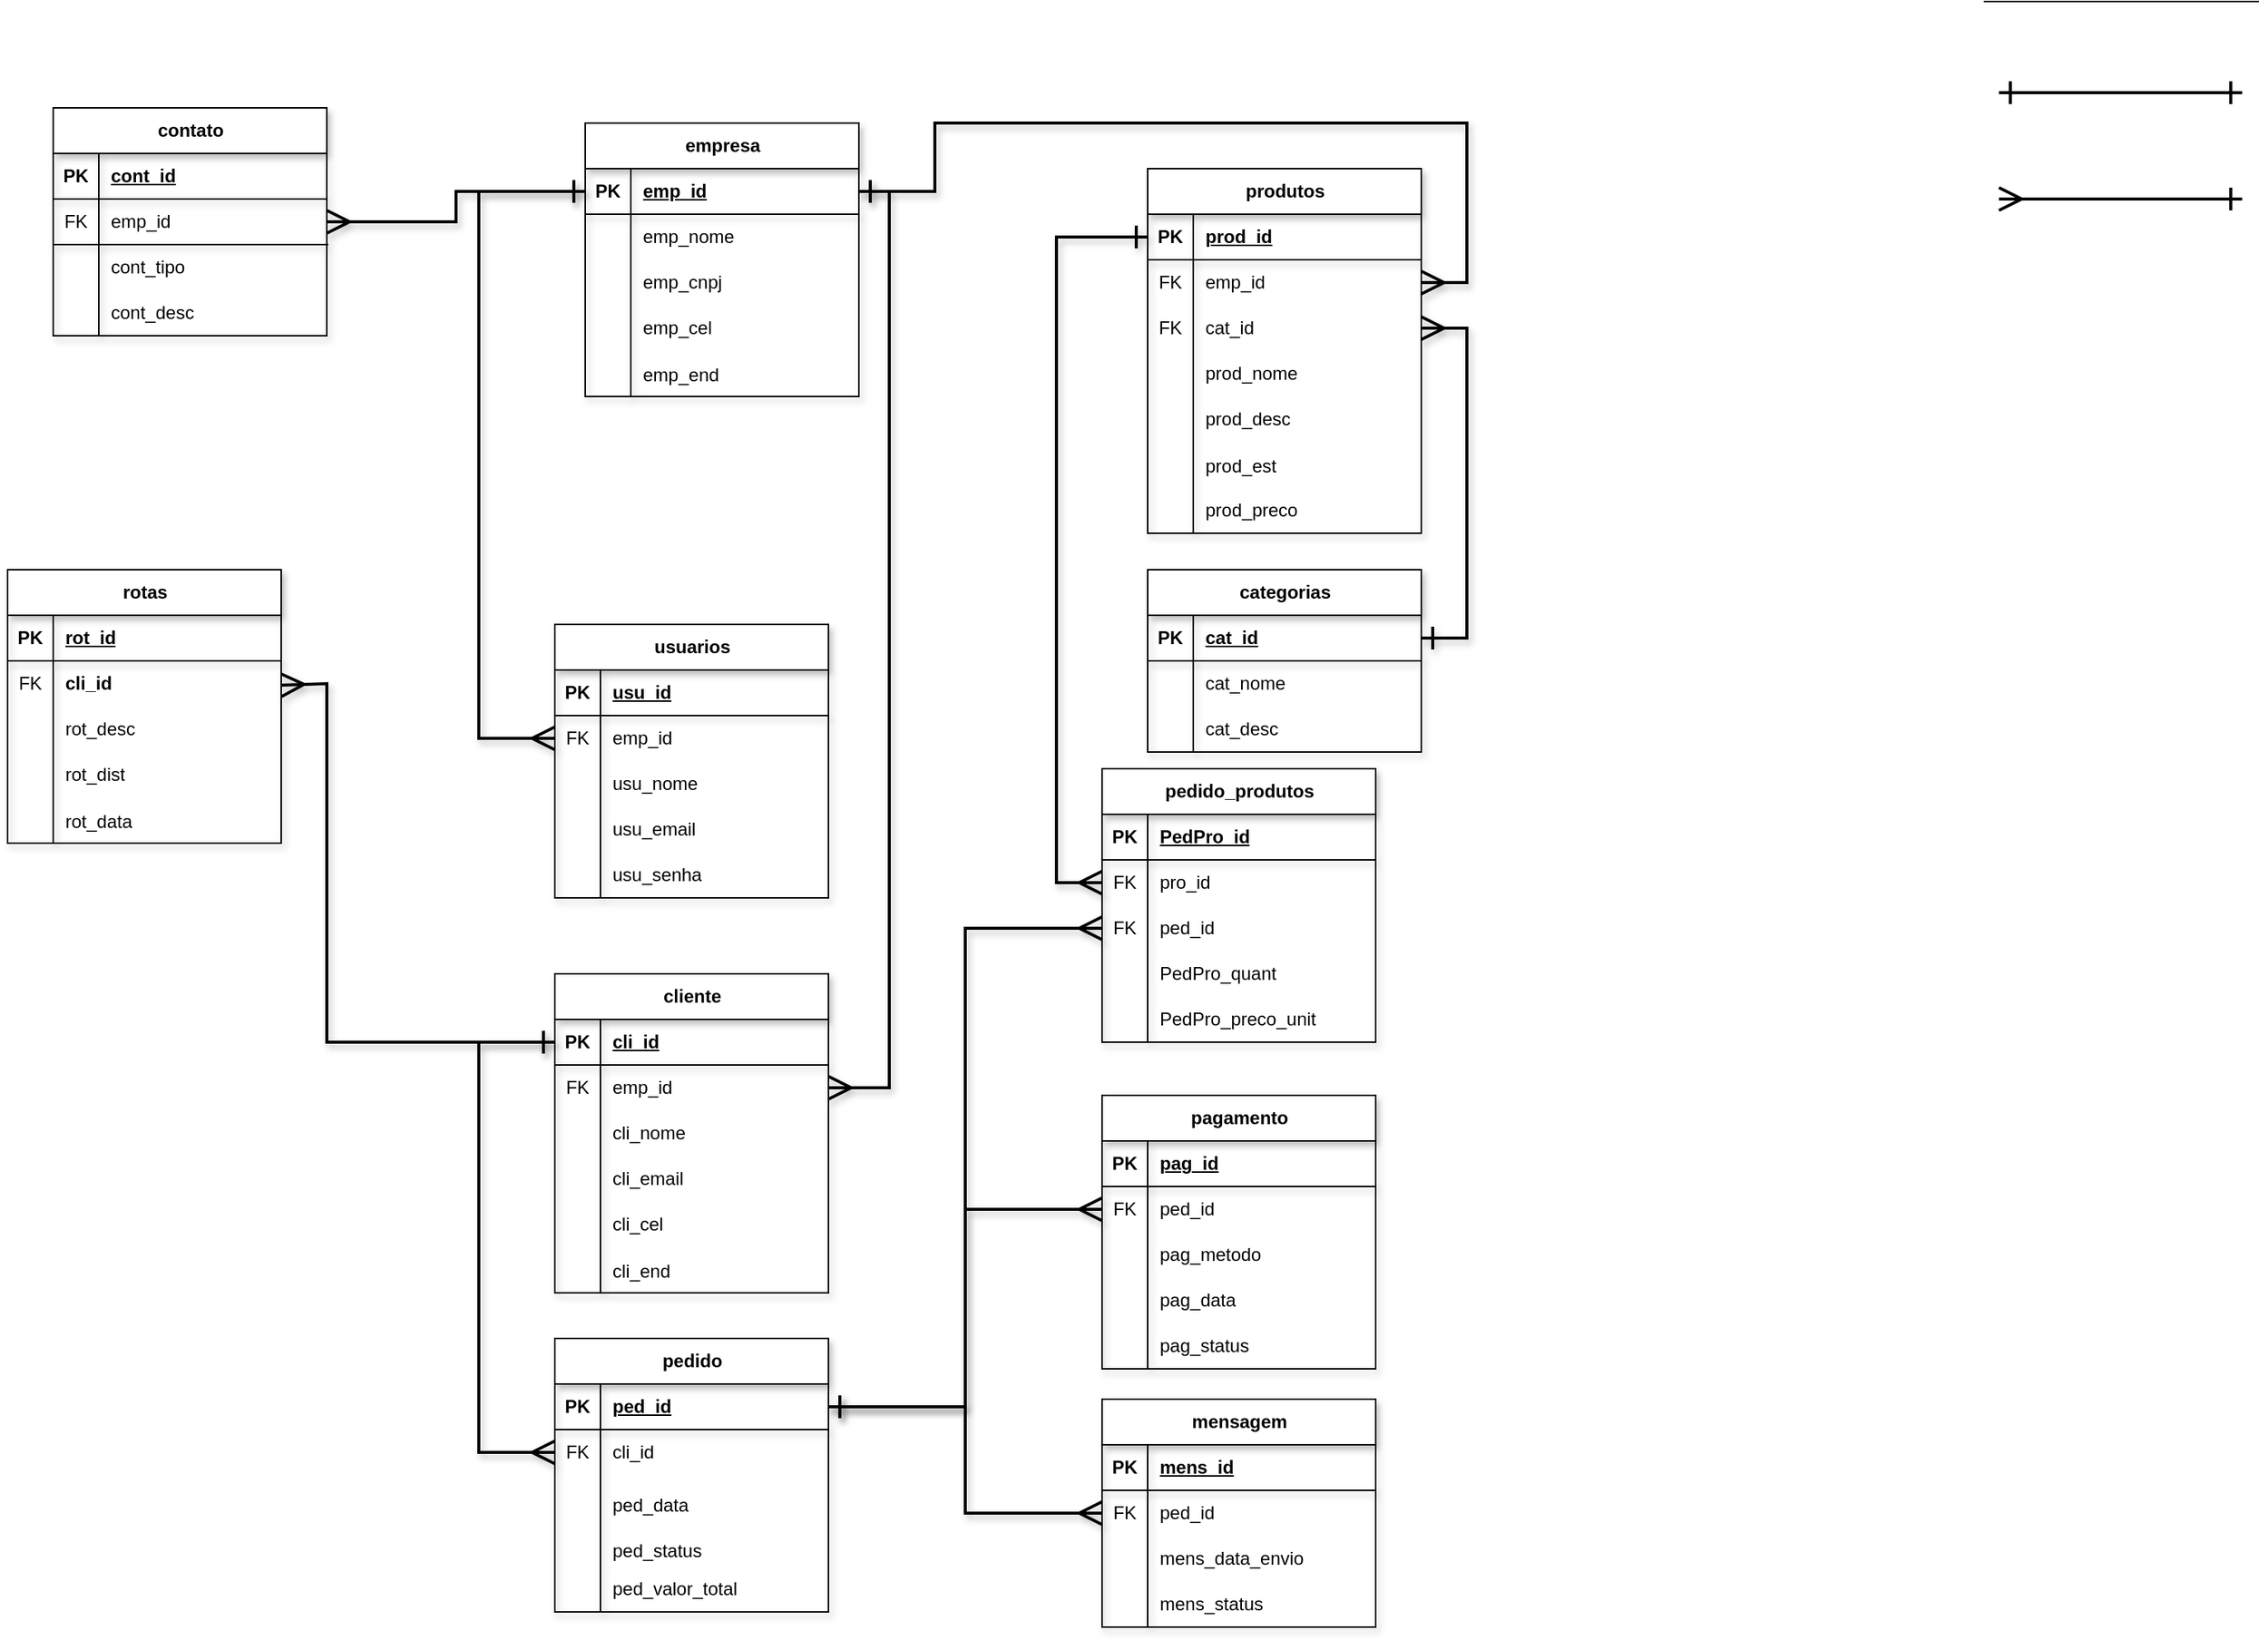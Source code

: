 <mxfile version="26.1.1">
  <diagram id="DxUpg1Arsk8RwEHHgi0L" name="Página-2">
    <mxGraphModel dx="3055" dy="738" grid="1" gridSize="10" guides="1" tooltips="1" connect="1" arrows="1" fold="1" page="1" pageScale="1" pageWidth="1169" pageHeight="827" math="0" shadow="0">
      <root>
        <mxCell id="0" />
        <mxCell id="1" parent="0" />
        <mxCell id="nPWGh4sjyy6nn9jQ8VMq-1" value="empresa" style="shape=table;startSize=30;container=1;collapsible=1;childLayout=tableLayout;fixedRows=1;rowLines=0;fontStyle=1;align=center;resizeLast=1;html=1;shadow=1;" parent="1" vertex="1">
          <mxGeometry x="350" y="120" width="180" height="180" as="geometry" />
        </mxCell>
        <mxCell id="nPWGh4sjyy6nn9jQ8VMq-2" value="" style="shape=tableRow;horizontal=0;startSize=0;swimlaneHead=0;swimlaneBody=0;fillColor=none;collapsible=0;dropTarget=0;points=[[0,0.5],[1,0.5]];portConstraint=eastwest;top=0;left=0;right=0;bottom=1;shadow=1;" parent="nPWGh4sjyy6nn9jQ8VMq-1" vertex="1">
          <mxGeometry y="30" width="180" height="30" as="geometry" />
        </mxCell>
        <mxCell id="nPWGh4sjyy6nn9jQ8VMq-3" value="PK" style="shape=partialRectangle;connectable=0;fillColor=none;top=0;left=0;bottom=0;right=0;fontStyle=1;overflow=hidden;whiteSpace=wrap;html=1;shadow=1;" parent="nPWGh4sjyy6nn9jQ8VMq-2" vertex="1">
          <mxGeometry width="30" height="30" as="geometry">
            <mxRectangle width="30" height="30" as="alternateBounds" />
          </mxGeometry>
        </mxCell>
        <mxCell id="nPWGh4sjyy6nn9jQ8VMq-4" value="emp_id" style="shape=partialRectangle;connectable=0;fillColor=none;top=0;left=0;bottom=0;right=0;align=left;spacingLeft=6;fontStyle=5;overflow=hidden;whiteSpace=wrap;html=1;shadow=1;" parent="nPWGh4sjyy6nn9jQ8VMq-2" vertex="1">
          <mxGeometry x="30" width="150" height="30" as="geometry">
            <mxRectangle width="150" height="30" as="alternateBounds" />
          </mxGeometry>
        </mxCell>
        <mxCell id="nPWGh4sjyy6nn9jQ8VMq-5" value="" style="shape=tableRow;horizontal=0;startSize=0;swimlaneHead=0;swimlaneBody=0;fillColor=none;collapsible=0;dropTarget=0;points=[[0,0.5],[1,0.5]];portConstraint=eastwest;top=0;left=0;right=0;bottom=0;shadow=1;" parent="nPWGh4sjyy6nn9jQ8VMq-1" vertex="1">
          <mxGeometry y="60" width="180" height="30" as="geometry" />
        </mxCell>
        <mxCell id="nPWGh4sjyy6nn9jQ8VMq-6" value="" style="shape=partialRectangle;connectable=0;fillColor=none;top=0;left=0;bottom=0;right=0;editable=1;overflow=hidden;whiteSpace=wrap;html=1;shadow=1;" parent="nPWGh4sjyy6nn9jQ8VMq-5" vertex="1">
          <mxGeometry width="30" height="30" as="geometry">
            <mxRectangle width="30" height="30" as="alternateBounds" />
          </mxGeometry>
        </mxCell>
        <mxCell id="nPWGh4sjyy6nn9jQ8VMq-7" value="emp_nome" style="shape=partialRectangle;connectable=0;fillColor=none;top=0;left=0;bottom=0;right=0;align=left;spacingLeft=6;overflow=hidden;whiteSpace=wrap;html=1;shadow=1;" parent="nPWGh4sjyy6nn9jQ8VMq-5" vertex="1">
          <mxGeometry x="30" width="150" height="30" as="geometry">
            <mxRectangle width="150" height="30" as="alternateBounds" />
          </mxGeometry>
        </mxCell>
        <mxCell id="nPWGh4sjyy6nn9jQ8VMq-8" value="" style="shape=tableRow;horizontal=0;startSize=0;swimlaneHead=0;swimlaneBody=0;fillColor=none;collapsible=0;dropTarget=0;points=[[0,0.5],[1,0.5]];portConstraint=eastwest;top=0;left=0;right=0;bottom=0;shadow=1;" parent="nPWGh4sjyy6nn9jQ8VMq-1" vertex="1">
          <mxGeometry y="90" width="180" height="30" as="geometry" />
        </mxCell>
        <mxCell id="nPWGh4sjyy6nn9jQ8VMq-9" value="" style="shape=partialRectangle;connectable=0;fillColor=none;top=0;left=0;bottom=0;right=0;editable=1;overflow=hidden;whiteSpace=wrap;html=1;shadow=1;" parent="nPWGh4sjyy6nn9jQ8VMq-8" vertex="1">
          <mxGeometry width="30" height="30" as="geometry">
            <mxRectangle width="30" height="30" as="alternateBounds" />
          </mxGeometry>
        </mxCell>
        <mxCell id="nPWGh4sjyy6nn9jQ8VMq-10" value="emp_cnpj" style="shape=partialRectangle;connectable=0;fillColor=none;top=0;left=0;bottom=0;right=0;align=left;spacingLeft=6;overflow=hidden;whiteSpace=wrap;html=1;shadow=1;" parent="nPWGh4sjyy6nn9jQ8VMq-8" vertex="1">
          <mxGeometry x="30" width="150" height="30" as="geometry">
            <mxRectangle width="150" height="30" as="alternateBounds" />
          </mxGeometry>
        </mxCell>
        <mxCell id="nPWGh4sjyy6nn9jQ8VMq-11" value="" style="shape=tableRow;horizontal=0;startSize=0;swimlaneHead=0;swimlaneBody=0;fillColor=none;collapsible=0;dropTarget=0;points=[[0,0.5],[1,0.5]];portConstraint=eastwest;top=0;left=0;right=0;bottom=0;shadow=1;" parent="nPWGh4sjyy6nn9jQ8VMq-1" vertex="1">
          <mxGeometry y="120" width="180" height="30" as="geometry" />
        </mxCell>
        <mxCell id="nPWGh4sjyy6nn9jQ8VMq-12" value="" style="shape=partialRectangle;connectable=0;fillColor=none;top=0;left=0;bottom=0;right=0;editable=1;overflow=hidden;whiteSpace=wrap;html=1;shadow=1;" parent="nPWGh4sjyy6nn9jQ8VMq-11" vertex="1">
          <mxGeometry width="30" height="30" as="geometry">
            <mxRectangle width="30" height="30" as="alternateBounds" />
          </mxGeometry>
        </mxCell>
        <mxCell id="nPWGh4sjyy6nn9jQ8VMq-13" value="emp_cel" style="shape=partialRectangle;connectable=0;fillColor=none;top=0;left=0;bottom=0;right=0;align=left;spacingLeft=6;overflow=hidden;whiteSpace=wrap;html=1;shadow=1;" parent="nPWGh4sjyy6nn9jQ8VMq-11" vertex="1">
          <mxGeometry x="30" width="150" height="30" as="geometry">
            <mxRectangle width="150" height="30" as="alternateBounds" />
          </mxGeometry>
        </mxCell>
        <mxCell id="Fvn3LyL0s-04VDup8MQJ-25" value="" style="shape=tableRow;horizontal=0;startSize=0;swimlaneHead=0;swimlaneBody=0;fillColor=none;collapsible=0;dropTarget=0;points=[[0,0.5],[1,0.5]];portConstraint=eastwest;top=0;left=0;right=0;bottom=0;shadow=1;" parent="nPWGh4sjyy6nn9jQ8VMq-1" vertex="1">
          <mxGeometry y="150" width="180" height="30" as="geometry" />
        </mxCell>
        <mxCell id="Fvn3LyL0s-04VDup8MQJ-26" value="" style="shape=partialRectangle;connectable=0;fillColor=none;top=0;left=0;bottom=0;right=0;editable=1;overflow=hidden;shadow=1;" parent="Fvn3LyL0s-04VDup8MQJ-25" vertex="1">
          <mxGeometry width="30" height="30" as="geometry">
            <mxRectangle width="30" height="30" as="alternateBounds" />
          </mxGeometry>
        </mxCell>
        <mxCell id="Fvn3LyL0s-04VDup8MQJ-27" value="emp_end" style="shape=partialRectangle;connectable=0;fillColor=none;top=0;left=0;bottom=0;right=0;align=left;spacingLeft=6;overflow=hidden;shadow=1;" parent="Fvn3LyL0s-04VDup8MQJ-25" vertex="1">
          <mxGeometry x="30" width="150" height="30" as="geometry">
            <mxRectangle width="150" height="30" as="alternateBounds" />
          </mxGeometry>
        </mxCell>
        <mxCell id="nPWGh4sjyy6nn9jQ8VMq-44" value="" style="endArrow=ERone;html=1;rounded=0;elbow=vertical;strokeWidth=2;endSize=12;startSize=12;startArrow=ERone;startFill=0;endFill=0;" parent="1" edge="1">
          <mxGeometry relative="1" as="geometry">
            <mxPoint x="1280" y="100" as="sourcePoint" />
            <mxPoint x="1440" y="100" as="targetPoint" />
          </mxGeometry>
        </mxCell>
        <mxCell id="bdou0zgwuHRvf7gCf9o--41" value="" style="endArrow=ERmany;html=1;rounded=0;elbow=vertical;strokeWidth=2;endSize=12;startSize=12;startArrow=ERone;startFill=0;endFill=0;" parent="1" edge="1">
          <mxGeometry relative="1" as="geometry">
            <mxPoint x="1440" y="170" as="sourcePoint" />
            <mxPoint x="1280" y="170" as="targetPoint" />
          </mxGeometry>
        </mxCell>
        <mxCell id="bdou0zgwuHRvf7gCf9o--79" value="" style="endArrow=none;html=1;rounded=0;elbow=vertical;entryX=1.005;entryY=0;entryDx=0;entryDy=0;entryPerimeter=0;" parent="1" edge="1">
          <mxGeometry relative="1" as="geometry">
            <mxPoint x="1270" y="40" as="sourcePoint" />
            <mxPoint x="1451" y="40" as="targetPoint" />
          </mxGeometry>
        </mxCell>
        <mxCell id="n2QR_PZvcFtyS0Cn1Ecn-1" value="produtos" style="shape=table;startSize=30;container=1;collapsible=1;childLayout=tableLayout;fixedRows=1;rowLines=0;fontStyle=1;align=center;resizeLast=1;html=1;shadow=1;" parent="1" vertex="1">
          <mxGeometry x="720" y="150" width="180" height="240" as="geometry">
            <mxRectangle x="790" y="80" width="90" height="30" as="alternateBounds" />
          </mxGeometry>
        </mxCell>
        <mxCell id="n2QR_PZvcFtyS0Cn1Ecn-2" value="" style="shape=tableRow;horizontal=0;startSize=0;swimlaneHead=0;swimlaneBody=0;fillColor=none;collapsible=0;dropTarget=0;points=[[0,0.5],[1,0.5]];portConstraint=eastwest;top=0;left=0;right=0;bottom=1;shadow=1;strokeColor=default;" parent="n2QR_PZvcFtyS0Cn1Ecn-1" vertex="1">
          <mxGeometry y="30" width="180" height="30" as="geometry" />
        </mxCell>
        <mxCell id="n2QR_PZvcFtyS0Cn1Ecn-3" value="PK" style="shape=partialRectangle;connectable=0;fillColor=none;top=0;left=0;bottom=0;right=0;fontStyle=1;overflow=hidden;whiteSpace=wrap;html=1;shadow=1;" parent="n2QR_PZvcFtyS0Cn1Ecn-2" vertex="1">
          <mxGeometry width="30" height="30" as="geometry">
            <mxRectangle width="30" height="30" as="alternateBounds" />
          </mxGeometry>
        </mxCell>
        <mxCell id="n2QR_PZvcFtyS0Cn1Ecn-4" value="prod_id" style="shape=partialRectangle;connectable=0;fillColor=none;top=0;left=0;bottom=0;right=0;align=left;spacingLeft=6;fontStyle=5;overflow=hidden;whiteSpace=wrap;html=1;shadow=1;" parent="n2QR_PZvcFtyS0Cn1Ecn-2" vertex="1">
          <mxGeometry x="30" width="150" height="30" as="geometry">
            <mxRectangle width="150" height="30" as="alternateBounds" />
          </mxGeometry>
        </mxCell>
        <mxCell id="U-YqSaufiQG7ANR-UFTZ-16" value="" style="shape=tableRow;horizontal=0;startSize=0;swimlaneHead=0;swimlaneBody=0;fillColor=none;collapsible=0;dropTarget=0;points=[[0,0.5],[1,0.5]];portConstraint=eastwest;top=0;left=0;right=0;bottom=0;" parent="n2QR_PZvcFtyS0Cn1Ecn-1" vertex="1">
          <mxGeometry y="60" width="180" height="30" as="geometry" />
        </mxCell>
        <mxCell id="U-YqSaufiQG7ANR-UFTZ-17" value="FK" style="shape=partialRectangle;connectable=0;fillColor=none;top=0;left=0;bottom=0;right=0;fontStyle=0;overflow=hidden;whiteSpace=wrap;html=1;" parent="U-YqSaufiQG7ANR-UFTZ-16" vertex="1">
          <mxGeometry width="30" height="30" as="geometry">
            <mxRectangle width="30" height="30" as="alternateBounds" />
          </mxGeometry>
        </mxCell>
        <mxCell id="U-YqSaufiQG7ANR-UFTZ-18" value="emp_id" style="shape=partialRectangle;connectable=0;fillColor=none;top=0;left=0;bottom=0;right=0;align=left;spacingLeft=6;fontStyle=0;overflow=hidden;whiteSpace=wrap;html=1;" parent="U-YqSaufiQG7ANR-UFTZ-16" vertex="1">
          <mxGeometry x="30" width="150" height="30" as="geometry">
            <mxRectangle width="150" height="30" as="alternateBounds" />
          </mxGeometry>
        </mxCell>
        <mxCell id="Fvn3LyL0s-04VDup8MQJ-7" value="" style="shape=tableRow;horizontal=0;startSize=0;swimlaneHead=0;swimlaneBody=0;fillColor=none;collapsible=0;dropTarget=0;points=[[0,0.5],[1,0.5]];portConstraint=eastwest;top=0;left=0;right=0;bottom=0;shadow=1;" parent="n2QR_PZvcFtyS0Cn1Ecn-1" vertex="1">
          <mxGeometry y="90" width="180" height="30" as="geometry" />
        </mxCell>
        <mxCell id="Fvn3LyL0s-04VDup8MQJ-8" value="FK" style="shape=partialRectangle;connectable=0;fillColor=none;top=0;left=0;bottom=0;right=0;fontStyle=0;overflow=hidden;whiteSpace=wrap;html=1;shadow=1;" parent="Fvn3LyL0s-04VDup8MQJ-7" vertex="1">
          <mxGeometry width="30" height="30" as="geometry">
            <mxRectangle width="30" height="30" as="alternateBounds" />
          </mxGeometry>
        </mxCell>
        <mxCell id="Fvn3LyL0s-04VDup8MQJ-9" value="cat_id" style="shape=partialRectangle;connectable=0;fillColor=none;top=0;left=0;bottom=0;right=0;align=left;spacingLeft=6;fontStyle=0;overflow=hidden;whiteSpace=wrap;html=1;shadow=1;" parent="Fvn3LyL0s-04VDup8MQJ-7" vertex="1">
          <mxGeometry x="30" width="150" height="30" as="geometry">
            <mxRectangle width="150" height="30" as="alternateBounds" />
          </mxGeometry>
        </mxCell>
        <mxCell id="n2QR_PZvcFtyS0Cn1Ecn-5" value="" style="shape=tableRow;horizontal=0;startSize=0;swimlaneHead=0;swimlaneBody=0;fillColor=none;collapsible=0;dropTarget=0;points=[[0,0.5],[1,0.5]];portConstraint=eastwest;top=0;left=0;right=0;bottom=0;shadow=1;" parent="n2QR_PZvcFtyS0Cn1Ecn-1" vertex="1">
          <mxGeometry y="120" width="180" height="30" as="geometry" />
        </mxCell>
        <mxCell id="n2QR_PZvcFtyS0Cn1Ecn-6" value="" style="shape=partialRectangle;connectable=0;fillColor=none;top=0;left=0;bottom=0;right=0;editable=1;overflow=hidden;whiteSpace=wrap;html=1;shadow=1;" parent="n2QR_PZvcFtyS0Cn1Ecn-5" vertex="1">
          <mxGeometry width="30" height="30" as="geometry">
            <mxRectangle width="30" height="30" as="alternateBounds" />
          </mxGeometry>
        </mxCell>
        <mxCell id="n2QR_PZvcFtyS0Cn1Ecn-7" value="prod_nome" style="shape=partialRectangle;connectable=0;fillColor=none;top=0;left=0;bottom=0;right=0;align=left;spacingLeft=6;overflow=hidden;whiteSpace=wrap;html=1;shadow=1;" parent="n2QR_PZvcFtyS0Cn1Ecn-5" vertex="1">
          <mxGeometry x="30" width="150" height="30" as="geometry">
            <mxRectangle width="150" height="30" as="alternateBounds" />
          </mxGeometry>
        </mxCell>
        <mxCell id="n2QR_PZvcFtyS0Cn1Ecn-8" value="" style="shape=tableRow;horizontal=0;startSize=0;swimlaneHead=0;swimlaneBody=0;fillColor=none;collapsible=0;dropTarget=0;points=[[0,0.5],[1,0.5]];portConstraint=eastwest;top=0;left=0;right=0;bottom=0;shadow=1;" parent="n2QR_PZvcFtyS0Cn1Ecn-1" vertex="1">
          <mxGeometry y="150" width="180" height="30" as="geometry" />
        </mxCell>
        <mxCell id="n2QR_PZvcFtyS0Cn1Ecn-9" value="" style="shape=partialRectangle;connectable=0;fillColor=none;top=0;left=0;bottom=0;right=0;editable=1;overflow=hidden;whiteSpace=wrap;html=1;shadow=1;" parent="n2QR_PZvcFtyS0Cn1Ecn-8" vertex="1">
          <mxGeometry width="30" height="30" as="geometry">
            <mxRectangle width="30" height="30" as="alternateBounds" />
          </mxGeometry>
        </mxCell>
        <mxCell id="n2QR_PZvcFtyS0Cn1Ecn-10" value="prod_desc" style="shape=partialRectangle;connectable=0;fillColor=none;top=0;left=0;bottom=0;right=0;align=left;spacingLeft=6;overflow=hidden;whiteSpace=wrap;html=1;shadow=1;" parent="n2QR_PZvcFtyS0Cn1Ecn-8" vertex="1">
          <mxGeometry x="30" width="150" height="30" as="geometry">
            <mxRectangle width="150" height="30" as="alternateBounds" />
          </mxGeometry>
        </mxCell>
        <mxCell id="Fvn3LyL0s-04VDup8MQJ-4" value="" style="shape=tableRow;horizontal=0;startSize=0;swimlaneHead=0;swimlaneBody=0;fillColor=none;collapsible=0;dropTarget=0;points=[[0,0.5],[1,0.5]];portConstraint=eastwest;top=0;left=0;right=0;bottom=0;shadow=1;" parent="n2QR_PZvcFtyS0Cn1Ecn-1" vertex="1">
          <mxGeometry y="180" width="180" height="30" as="geometry" />
        </mxCell>
        <mxCell id="Fvn3LyL0s-04VDup8MQJ-5" value="" style="shape=partialRectangle;connectable=0;fillColor=none;top=0;left=0;bottom=0;right=0;editable=1;overflow=hidden;shadow=1;" parent="Fvn3LyL0s-04VDup8MQJ-4" vertex="1">
          <mxGeometry width="30" height="30" as="geometry">
            <mxRectangle width="30" height="30" as="alternateBounds" />
          </mxGeometry>
        </mxCell>
        <mxCell id="Fvn3LyL0s-04VDup8MQJ-6" value="prod_est" style="shape=partialRectangle;connectable=0;fillColor=none;top=0;left=0;bottom=0;right=0;align=left;spacingLeft=6;overflow=hidden;shadow=1;" parent="Fvn3LyL0s-04VDup8MQJ-4" vertex="1">
          <mxGeometry x="30" width="150" height="30" as="geometry">
            <mxRectangle width="150" height="30" as="alternateBounds" />
          </mxGeometry>
        </mxCell>
        <mxCell id="n2QR_PZvcFtyS0Cn1Ecn-11" value="" style="shape=tableRow;horizontal=0;startSize=0;swimlaneHead=0;swimlaneBody=0;fillColor=none;collapsible=0;dropTarget=0;points=[[0,0.5],[1,0.5]];portConstraint=eastwest;top=0;left=0;right=0;bottom=0;shadow=1;" parent="n2QR_PZvcFtyS0Cn1Ecn-1" vertex="1">
          <mxGeometry y="210" width="180" height="30" as="geometry" />
        </mxCell>
        <mxCell id="n2QR_PZvcFtyS0Cn1Ecn-12" value="" style="shape=partialRectangle;connectable=0;fillColor=none;top=0;left=0;bottom=0;right=0;editable=1;overflow=hidden;whiteSpace=wrap;html=1;shadow=1;" parent="n2QR_PZvcFtyS0Cn1Ecn-11" vertex="1">
          <mxGeometry width="30" height="30" as="geometry">
            <mxRectangle width="30" height="30" as="alternateBounds" />
          </mxGeometry>
        </mxCell>
        <mxCell id="n2QR_PZvcFtyS0Cn1Ecn-13" value="prod_preco" style="shape=partialRectangle;connectable=0;fillColor=none;top=0;left=0;bottom=0;right=0;align=left;spacingLeft=6;overflow=hidden;whiteSpace=wrap;html=1;shadow=1;" parent="n2QR_PZvcFtyS0Cn1Ecn-11" vertex="1">
          <mxGeometry x="30" width="150" height="30" as="geometry">
            <mxRectangle width="150" height="30" as="alternateBounds" />
          </mxGeometry>
        </mxCell>
        <mxCell id="n2QR_PZvcFtyS0Cn1Ecn-14" value="contato" style="shape=table;startSize=30;container=1;collapsible=1;childLayout=tableLayout;fixedRows=1;rowLines=0;fontStyle=1;align=center;resizeLast=1;html=1;shadow=1;" parent="1" vertex="1">
          <mxGeometry y="110" width="180" height="150" as="geometry" />
        </mxCell>
        <mxCell id="n2QR_PZvcFtyS0Cn1Ecn-15" value="" style="shape=tableRow;horizontal=0;startSize=0;swimlaneHead=0;swimlaneBody=0;fillColor=none;collapsible=0;dropTarget=0;points=[[0,0.5],[1,0.5]];portConstraint=eastwest;top=0;left=0;right=0;bottom=1;shadow=1;" parent="n2QR_PZvcFtyS0Cn1Ecn-14" vertex="1">
          <mxGeometry y="30" width="180" height="30" as="geometry" />
        </mxCell>
        <mxCell id="n2QR_PZvcFtyS0Cn1Ecn-16" value="PK" style="shape=partialRectangle;connectable=0;fillColor=none;top=0;left=0;bottom=0;right=0;fontStyle=1;overflow=hidden;whiteSpace=wrap;html=1;shadow=1;" parent="n2QR_PZvcFtyS0Cn1Ecn-15" vertex="1">
          <mxGeometry width="30" height="30" as="geometry">
            <mxRectangle width="30" height="30" as="alternateBounds" />
          </mxGeometry>
        </mxCell>
        <mxCell id="n2QR_PZvcFtyS0Cn1Ecn-17" value="cont_id" style="shape=partialRectangle;connectable=0;fillColor=none;top=0;left=0;bottom=0;right=0;align=left;spacingLeft=6;fontStyle=5;overflow=hidden;whiteSpace=wrap;html=1;shadow=1;" parent="n2QR_PZvcFtyS0Cn1Ecn-15" vertex="1">
          <mxGeometry x="30" width="150" height="30" as="geometry">
            <mxRectangle width="150" height="30" as="alternateBounds" />
          </mxGeometry>
        </mxCell>
        <mxCell id="n2QR_PZvcFtyS0Cn1Ecn-21" value="" style="shape=tableRow;horizontal=0;startSize=0;swimlaneHead=0;swimlaneBody=0;fillColor=none;collapsible=0;dropTarget=0;points=[[0,0.5],[1,0.5]];portConstraint=eastwest;top=0;left=0;right=0;bottom=0;shadow=1;" parent="n2QR_PZvcFtyS0Cn1Ecn-14" vertex="1">
          <mxGeometry y="60" width="180" height="30" as="geometry" />
        </mxCell>
        <mxCell id="n2QR_PZvcFtyS0Cn1Ecn-22" value="FK" style="shape=partialRectangle;connectable=0;fillColor=none;top=0;left=0;bottom=0;right=0;editable=1;overflow=hidden;whiteSpace=wrap;html=1;shadow=1;" parent="n2QR_PZvcFtyS0Cn1Ecn-21" vertex="1">
          <mxGeometry width="30" height="30" as="geometry">
            <mxRectangle width="30" height="30" as="alternateBounds" />
          </mxGeometry>
        </mxCell>
        <mxCell id="n2QR_PZvcFtyS0Cn1Ecn-23" value="emp_id" style="shape=partialRectangle;connectable=0;fillColor=none;top=0;left=0;bottom=0;right=0;align=left;spacingLeft=6;overflow=hidden;whiteSpace=wrap;html=1;shadow=1;" parent="n2QR_PZvcFtyS0Cn1Ecn-21" vertex="1">
          <mxGeometry x="30" width="150" height="30" as="geometry">
            <mxRectangle width="150" height="30" as="alternateBounds" />
          </mxGeometry>
        </mxCell>
        <mxCell id="bdou0zgwuHRvf7gCf9o--35" value="" style="shape=tableRow;horizontal=0;startSize=0;swimlaneHead=0;swimlaneBody=0;fillColor=none;collapsible=0;dropTarget=0;points=[[0,0.5],[1,0.5]];portConstraint=eastwest;top=0;left=0;right=0;bottom=0;shadow=1;" parent="n2QR_PZvcFtyS0Cn1Ecn-14" vertex="1">
          <mxGeometry y="90" width="180" height="30" as="geometry" />
        </mxCell>
        <mxCell id="bdou0zgwuHRvf7gCf9o--36" value="" style="shape=partialRectangle;connectable=0;fillColor=none;top=0;left=0;bottom=0;right=0;fontStyle=0;overflow=hidden;whiteSpace=wrap;html=1;shadow=1;" parent="bdou0zgwuHRvf7gCf9o--35" vertex="1">
          <mxGeometry width="30" height="30" as="geometry">
            <mxRectangle width="30" height="30" as="alternateBounds" />
          </mxGeometry>
        </mxCell>
        <mxCell id="bdou0zgwuHRvf7gCf9o--37" value="cont_tipo" style="shape=partialRectangle;connectable=0;fillColor=none;top=0;left=0;bottom=0;right=0;align=left;spacingLeft=6;fontStyle=0;overflow=hidden;whiteSpace=wrap;html=1;shadow=1;" parent="bdou0zgwuHRvf7gCf9o--35" vertex="1">
          <mxGeometry x="30" width="150" height="30" as="geometry">
            <mxRectangle width="150" height="30" as="alternateBounds" />
          </mxGeometry>
        </mxCell>
        <mxCell id="n2QR_PZvcFtyS0Cn1Ecn-24" value="" style="shape=tableRow;horizontal=0;startSize=0;swimlaneHead=0;swimlaneBody=0;fillColor=none;collapsible=0;dropTarget=0;points=[[0,0.5],[1,0.5]];portConstraint=eastwest;top=0;left=0;right=0;bottom=0;shadow=1;" parent="n2QR_PZvcFtyS0Cn1Ecn-14" vertex="1">
          <mxGeometry y="120" width="180" height="30" as="geometry" />
        </mxCell>
        <mxCell id="n2QR_PZvcFtyS0Cn1Ecn-25" value="" style="shape=partialRectangle;connectable=0;fillColor=none;top=0;left=0;bottom=0;right=0;editable=1;overflow=hidden;whiteSpace=wrap;html=1;shadow=1;" parent="n2QR_PZvcFtyS0Cn1Ecn-24" vertex="1">
          <mxGeometry width="30" height="30" as="geometry">
            <mxRectangle width="30" height="30" as="alternateBounds" />
          </mxGeometry>
        </mxCell>
        <mxCell id="n2QR_PZvcFtyS0Cn1Ecn-26" value="cont_desc" style="shape=partialRectangle;connectable=0;fillColor=none;top=0;left=0;bottom=0;right=0;align=left;spacingLeft=6;overflow=hidden;whiteSpace=wrap;html=1;shadow=1;" parent="n2QR_PZvcFtyS0Cn1Ecn-24" vertex="1">
          <mxGeometry x="30" width="150" height="30" as="geometry">
            <mxRectangle width="150" height="30" as="alternateBounds" />
          </mxGeometry>
        </mxCell>
        <mxCell id="n2QR_PZvcFtyS0Cn1Ecn-27" value="usuarios" style="shape=table;startSize=30;container=1;collapsible=1;childLayout=tableLayout;fixedRows=1;rowLines=0;fontStyle=1;align=center;resizeLast=1;html=1;shadow=1;" parent="1" vertex="1">
          <mxGeometry x="330" y="450" width="180" height="180" as="geometry" />
        </mxCell>
        <mxCell id="n2QR_PZvcFtyS0Cn1Ecn-28" value="" style="shape=tableRow;horizontal=0;startSize=0;swimlaneHead=0;swimlaneBody=0;fillColor=none;collapsible=0;dropTarget=0;points=[[0,0.5],[1,0.5]];portConstraint=eastwest;top=0;left=0;right=0;bottom=1;shadow=1;" parent="n2QR_PZvcFtyS0Cn1Ecn-27" vertex="1">
          <mxGeometry y="30" width="180" height="30" as="geometry" />
        </mxCell>
        <mxCell id="n2QR_PZvcFtyS0Cn1Ecn-29" value="PK" style="shape=partialRectangle;connectable=0;fillColor=none;top=0;left=0;bottom=0;right=0;fontStyle=1;overflow=hidden;whiteSpace=wrap;html=1;shadow=1;" parent="n2QR_PZvcFtyS0Cn1Ecn-28" vertex="1">
          <mxGeometry width="30" height="30" as="geometry">
            <mxRectangle width="30" height="30" as="alternateBounds" />
          </mxGeometry>
        </mxCell>
        <mxCell id="n2QR_PZvcFtyS0Cn1Ecn-30" value="usu_id" style="shape=partialRectangle;connectable=0;fillColor=none;top=0;left=0;bottom=0;right=0;align=left;spacingLeft=6;fontStyle=5;overflow=hidden;whiteSpace=wrap;html=1;shadow=1;" parent="n2QR_PZvcFtyS0Cn1Ecn-28" vertex="1">
          <mxGeometry x="30" width="150" height="30" as="geometry">
            <mxRectangle width="150" height="30" as="alternateBounds" />
          </mxGeometry>
        </mxCell>
        <mxCell id="U-YqSaufiQG7ANR-UFTZ-1" value="" style="shape=tableRow;horizontal=0;startSize=0;swimlaneHead=0;swimlaneBody=0;fillColor=none;collapsible=0;dropTarget=0;points=[[0,0.5],[1,0.5]];portConstraint=eastwest;top=0;left=0;right=0;bottom=0;" parent="n2QR_PZvcFtyS0Cn1Ecn-27" vertex="1">
          <mxGeometry y="60" width="180" height="30" as="geometry" />
        </mxCell>
        <mxCell id="U-YqSaufiQG7ANR-UFTZ-2" value="FK" style="shape=partialRectangle;connectable=0;fillColor=none;top=0;left=0;bottom=0;right=0;fontStyle=0;overflow=hidden;whiteSpace=wrap;html=1;" parent="U-YqSaufiQG7ANR-UFTZ-1" vertex="1">
          <mxGeometry width="30" height="30" as="geometry">
            <mxRectangle width="30" height="30" as="alternateBounds" />
          </mxGeometry>
        </mxCell>
        <mxCell id="U-YqSaufiQG7ANR-UFTZ-3" value="emp_id" style="shape=partialRectangle;connectable=0;fillColor=none;top=0;left=0;bottom=0;right=0;align=left;spacingLeft=6;fontStyle=0;overflow=hidden;whiteSpace=wrap;html=1;" parent="U-YqSaufiQG7ANR-UFTZ-1" vertex="1">
          <mxGeometry x="30" width="150" height="30" as="geometry">
            <mxRectangle width="150" height="30" as="alternateBounds" />
          </mxGeometry>
        </mxCell>
        <mxCell id="n2QR_PZvcFtyS0Cn1Ecn-31" value="" style="shape=tableRow;horizontal=0;startSize=0;swimlaneHead=0;swimlaneBody=0;fillColor=none;collapsible=0;dropTarget=0;points=[[0,0.5],[1,0.5]];portConstraint=eastwest;top=0;left=0;right=0;bottom=0;shadow=1;" parent="n2QR_PZvcFtyS0Cn1Ecn-27" vertex="1">
          <mxGeometry y="90" width="180" height="30" as="geometry" />
        </mxCell>
        <mxCell id="n2QR_PZvcFtyS0Cn1Ecn-32" value="" style="shape=partialRectangle;connectable=0;fillColor=none;top=0;left=0;bottom=0;right=0;editable=1;overflow=hidden;whiteSpace=wrap;html=1;shadow=1;" parent="n2QR_PZvcFtyS0Cn1Ecn-31" vertex="1">
          <mxGeometry width="30" height="30" as="geometry">
            <mxRectangle width="30" height="30" as="alternateBounds" />
          </mxGeometry>
        </mxCell>
        <mxCell id="n2QR_PZvcFtyS0Cn1Ecn-33" value="usu_nome" style="shape=partialRectangle;connectable=0;fillColor=none;top=0;left=0;bottom=0;right=0;align=left;spacingLeft=6;overflow=hidden;whiteSpace=wrap;html=1;shadow=1;" parent="n2QR_PZvcFtyS0Cn1Ecn-31" vertex="1">
          <mxGeometry x="30" width="150" height="30" as="geometry">
            <mxRectangle width="150" height="30" as="alternateBounds" />
          </mxGeometry>
        </mxCell>
        <mxCell id="n2QR_PZvcFtyS0Cn1Ecn-34" value="" style="shape=tableRow;horizontal=0;startSize=0;swimlaneHead=0;swimlaneBody=0;fillColor=none;collapsible=0;dropTarget=0;points=[[0,0.5],[1,0.5]];portConstraint=eastwest;top=0;left=0;right=0;bottom=0;shadow=1;" parent="n2QR_PZvcFtyS0Cn1Ecn-27" vertex="1">
          <mxGeometry y="120" width="180" height="30" as="geometry" />
        </mxCell>
        <mxCell id="n2QR_PZvcFtyS0Cn1Ecn-35" value="" style="shape=partialRectangle;connectable=0;fillColor=none;top=0;left=0;bottom=0;right=0;editable=1;overflow=hidden;whiteSpace=wrap;html=1;shadow=1;" parent="n2QR_PZvcFtyS0Cn1Ecn-34" vertex="1">
          <mxGeometry width="30" height="30" as="geometry">
            <mxRectangle width="30" height="30" as="alternateBounds" />
          </mxGeometry>
        </mxCell>
        <mxCell id="n2QR_PZvcFtyS0Cn1Ecn-36" value="usu_email" style="shape=partialRectangle;connectable=0;fillColor=none;top=0;left=0;bottom=0;right=0;align=left;spacingLeft=6;overflow=hidden;whiteSpace=wrap;html=1;shadow=1;" parent="n2QR_PZvcFtyS0Cn1Ecn-34" vertex="1">
          <mxGeometry x="30" width="150" height="30" as="geometry">
            <mxRectangle width="150" height="30" as="alternateBounds" />
          </mxGeometry>
        </mxCell>
        <mxCell id="n2QR_PZvcFtyS0Cn1Ecn-37" value="" style="shape=tableRow;horizontal=0;startSize=0;swimlaneHead=0;swimlaneBody=0;fillColor=none;collapsible=0;dropTarget=0;points=[[0,0.5],[1,0.5]];portConstraint=eastwest;top=0;left=0;right=0;bottom=0;shadow=1;" parent="n2QR_PZvcFtyS0Cn1Ecn-27" vertex="1">
          <mxGeometry y="150" width="180" height="30" as="geometry" />
        </mxCell>
        <mxCell id="n2QR_PZvcFtyS0Cn1Ecn-38" value="" style="shape=partialRectangle;connectable=0;fillColor=none;top=0;left=0;bottom=0;right=0;editable=1;overflow=hidden;whiteSpace=wrap;html=1;shadow=1;" parent="n2QR_PZvcFtyS0Cn1Ecn-37" vertex="1">
          <mxGeometry width="30" height="30" as="geometry">
            <mxRectangle width="30" height="30" as="alternateBounds" />
          </mxGeometry>
        </mxCell>
        <mxCell id="n2QR_PZvcFtyS0Cn1Ecn-39" value="usu_senha" style="shape=partialRectangle;connectable=0;fillColor=none;top=0;left=0;bottom=0;right=0;align=left;spacingLeft=6;overflow=hidden;whiteSpace=wrap;html=1;shadow=1;" parent="n2QR_PZvcFtyS0Cn1Ecn-37" vertex="1">
          <mxGeometry x="30" width="150" height="30" as="geometry">
            <mxRectangle width="150" height="30" as="alternateBounds" />
          </mxGeometry>
        </mxCell>
        <mxCell id="n2QR_PZvcFtyS0Cn1Ecn-40" value="categorias" style="shape=table;startSize=30;container=1;collapsible=1;childLayout=tableLayout;fixedRows=1;rowLines=0;fontStyle=1;align=center;resizeLast=1;html=1;shadow=1;" parent="1" vertex="1">
          <mxGeometry x="720" y="414" width="180" height="120" as="geometry" />
        </mxCell>
        <mxCell id="n2QR_PZvcFtyS0Cn1Ecn-41" value="" style="shape=tableRow;horizontal=0;startSize=0;swimlaneHead=0;swimlaneBody=0;fillColor=none;collapsible=0;dropTarget=0;points=[[0,0.5],[1,0.5]];portConstraint=eastwest;top=0;left=0;right=0;bottom=1;shadow=1;" parent="n2QR_PZvcFtyS0Cn1Ecn-40" vertex="1">
          <mxGeometry y="30" width="180" height="30" as="geometry" />
        </mxCell>
        <mxCell id="n2QR_PZvcFtyS0Cn1Ecn-42" value="PK" style="shape=partialRectangle;connectable=0;fillColor=none;top=0;left=0;bottom=0;right=0;fontStyle=1;overflow=hidden;whiteSpace=wrap;html=1;shadow=1;" parent="n2QR_PZvcFtyS0Cn1Ecn-41" vertex="1">
          <mxGeometry width="30" height="30" as="geometry">
            <mxRectangle width="30" height="30" as="alternateBounds" />
          </mxGeometry>
        </mxCell>
        <mxCell id="n2QR_PZvcFtyS0Cn1Ecn-43" value="cat_id" style="shape=partialRectangle;connectable=0;fillColor=none;top=0;left=0;bottom=0;right=0;align=left;spacingLeft=6;fontStyle=5;overflow=hidden;whiteSpace=wrap;html=1;shadow=1;" parent="n2QR_PZvcFtyS0Cn1Ecn-41" vertex="1">
          <mxGeometry x="30" width="150" height="30" as="geometry">
            <mxRectangle width="150" height="30" as="alternateBounds" />
          </mxGeometry>
        </mxCell>
        <mxCell id="n2QR_PZvcFtyS0Cn1Ecn-44" value="" style="shape=tableRow;horizontal=0;startSize=0;swimlaneHead=0;swimlaneBody=0;fillColor=none;collapsible=0;dropTarget=0;points=[[0,0.5],[1,0.5]];portConstraint=eastwest;top=0;left=0;right=0;bottom=0;shadow=1;" parent="n2QR_PZvcFtyS0Cn1Ecn-40" vertex="1">
          <mxGeometry y="60" width="180" height="30" as="geometry" />
        </mxCell>
        <mxCell id="n2QR_PZvcFtyS0Cn1Ecn-45" value="" style="shape=partialRectangle;connectable=0;fillColor=none;top=0;left=0;bottom=0;right=0;editable=1;overflow=hidden;whiteSpace=wrap;html=1;shadow=1;" parent="n2QR_PZvcFtyS0Cn1Ecn-44" vertex="1">
          <mxGeometry width="30" height="30" as="geometry">
            <mxRectangle width="30" height="30" as="alternateBounds" />
          </mxGeometry>
        </mxCell>
        <mxCell id="n2QR_PZvcFtyS0Cn1Ecn-46" value="cat_nome" style="shape=partialRectangle;connectable=0;fillColor=none;top=0;left=0;bottom=0;right=0;align=left;spacingLeft=6;overflow=hidden;whiteSpace=wrap;html=1;shadow=1;" parent="n2QR_PZvcFtyS0Cn1Ecn-44" vertex="1">
          <mxGeometry x="30" width="150" height="30" as="geometry">
            <mxRectangle width="150" height="30" as="alternateBounds" />
          </mxGeometry>
        </mxCell>
        <mxCell id="n2QR_PZvcFtyS0Cn1Ecn-47" value="" style="shape=tableRow;horizontal=0;startSize=0;swimlaneHead=0;swimlaneBody=0;fillColor=none;collapsible=0;dropTarget=0;points=[[0,0.5],[1,0.5]];portConstraint=eastwest;top=0;left=0;right=0;bottom=0;shadow=1;" parent="n2QR_PZvcFtyS0Cn1Ecn-40" vertex="1">
          <mxGeometry y="90" width="180" height="30" as="geometry" />
        </mxCell>
        <mxCell id="n2QR_PZvcFtyS0Cn1Ecn-48" value="" style="shape=partialRectangle;connectable=0;fillColor=none;top=0;left=0;bottom=0;right=0;editable=1;overflow=hidden;whiteSpace=wrap;html=1;shadow=1;" parent="n2QR_PZvcFtyS0Cn1Ecn-47" vertex="1">
          <mxGeometry width="30" height="30" as="geometry">
            <mxRectangle width="30" height="30" as="alternateBounds" />
          </mxGeometry>
        </mxCell>
        <mxCell id="n2QR_PZvcFtyS0Cn1Ecn-49" value="cat_desc" style="shape=partialRectangle;connectable=0;fillColor=none;top=0;left=0;bottom=0;right=0;align=left;spacingLeft=6;overflow=hidden;whiteSpace=wrap;html=1;shadow=1;" parent="n2QR_PZvcFtyS0Cn1Ecn-47" vertex="1">
          <mxGeometry x="30" width="150" height="30" as="geometry">
            <mxRectangle width="150" height="30" as="alternateBounds" />
          </mxGeometry>
        </mxCell>
        <mxCell id="n2QR_PZvcFtyS0Cn1Ecn-53" value="cliente" style="shape=table;startSize=30;container=1;collapsible=1;childLayout=tableLayout;fixedRows=1;rowLines=0;fontStyle=1;align=center;resizeLast=1;html=1;shadow=1;" parent="1" vertex="1">
          <mxGeometry x="330" y="680" width="180" height="210" as="geometry" />
        </mxCell>
        <mxCell id="n2QR_PZvcFtyS0Cn1Ecn-54" value="" style="shape=tableRow;horizontal=0;startSize=0;swimlaneHead=0;swimlaneBody=0;fillColor=none;collapsible=0;dropTarget=0;points=[[0,0.5],[1,0.5]];portConstraint=eastwest;top=0;left=0;right=0;bottom=1;shadow=1;" parent="n2QR_PZvcFtyS0Cn1Ecn-53" vertex="1">
          <mxGeometry y="30" width="180" height="30" as="geometry" />
        </mxCell>
        <mxCell id="n2QR_PZvcFtyS0Cn1Ecn-55" value="PK" style="shape=partialRectangle;connectable=0;fillColor=none;top=0;left=0;bottom=0;right=0;fontStyle=1;overflow=hidden;whiteSpace=wrap;html=1;shadow=1;" parent="n2QR_PZvcFtyS0Cn1Ecn-54" vertex="1">
          <mxGeometry width="30" height="30" as="geometry">
            <mxRectangle width="30" height="30" as="alternateBounds" />
          </mxGeometry>
        </mxCell>
        <mxCell id="n2QR_PZvcFtyS0Cn1Ecn-56" value="cli_id" style="shape=partialRectangle;connectable=0;fillColor=none;top=0;left=0;bottom=0;right=0;align=left;spacingLeft=6;fontStyle=5;overflow=hidden;whiteSpace=wrap;html=1;shadow=1;" parent="n2QR_PZvcFtyS0Cn1Ecn-54" vertex="1">
          <mxGeometry x="30" width="150" height="30" as="geometry">
            <mxRectangle width="150" height="30" as="alternateBounds" />
          </mxGeometry>
        </mxCell>
        <mxCell id="U-YqSaufiQG7ANR-UFTZ-10" value="" style="shape=tableRow;horizontal=0;startSize=0;swimlaneHead=0;swimlaneBody=0;fillColor=none;collapsible=0;dropTarget=0;points=[[0,0.5],[1,0.5]];portConstraint=eastwest;top=0;left=0;right=0;bottom=0;" parent="n2QR_PZvcFtyS0Cn1Ecn-53" vertex="1">
          <mxGeometry y="60" width="180" height="30" as="geometry" />
        </mxCell>
        <mxCell id="U-YqSaufiQG7ANR-UFTZ-11" value="FK" style="shape=partialRectangle;connectable=0;fillColor=none;top=0;left=0;bottom=0;right=0;fontStyle=0;overflow=hidden;whiteSpace=wrap;html=1;" parent="U-YqSaufiQG7ANR-UFTZ-10" vertex="1">
          <mxGeometry width="30" height="30" as="geometry">
            <mxRectangle width="30" height="30" as="alternateBounds" />
          </mxGeometry>
        </mxCell>
        <mxCell id="U-YqSaufiQG7ANR-UFTZ-12" value="emp_id" style="shape=partialRectangle;connectable=0;fillColor=none;top=0;left=0;bottom=0;right=0;align=left;spacingLeft=6;fontStyle=0;overflow=hidden;whiteSpace=wrap;html=1;" parent="U-YqSaufiQG7ANR-UFTZ-10" vertex="1">
          <mxGeometry x="30" width="150" height="30" as="geometry">
            <mxRectangle width="150" height="30" as="alternateBounds" />
          </mxGeometry>
        </mxCell>
        <mxCell id="n2QR_PZvcFtyS0Cn1Ecn-57" value="" style="shape=tableRow;horizontal=0;startSize=0;swimlaneHead=0;swimlaneBody=0;fillColor=none;collapsible=0;dropTarget=0;points=[[0,0.5],[1,0.5]];portConstraint=eastwest;top=0;left=0;right=0;bottom=0;shadow=1;" parent="n2QR_PZvcFtyS0Cn1Ecn-53" vertex="1">
          <mxGeometry y="90" width="180" height="30" as="geometry" />
        </mxCell>
        <mxCell id="n2QR_PZvcFtyS0Cn1Ecn-58" value="" style="shape=partialRectangle;connectable=0;fillColor=none;top=0;left=0;bottom=0;right=0;editable=1;overflow=hidden;whiteSpace=wrap;html=1;shadow=1;" parent="n2QR_PZvcFtyS0Cn1Ecn-57" vertex="1">
          <mxGeometry width="30" height="30" as="geometry">
            <mxRectangle width="30" height="30" as="alternateBounds" />
          </mxGeometry>
        </mxCell>
        <mxCell id="n2QR_PZvcFtyS0Cn1Ecn-59" value="cli_nome" style="shape=partialRectangle;connectable=0;fillColor=none;top=0;left=0;bottom=0;right=0;align=left;spacingLeft=6;overflow=hidden;whiteSpace=wrap;html=1;shadow=1;" parent="n2QR_PZvcFtyS0Cn1Ecn-57" vertex="1">
          <mxGeometry x="30" width="150" height="30" as="geometry">
            <mxRectangle width="150" height="30" as="alternateBounds" />
          </mxGeometry>
        </mxCell>
        <mxCell id="n2QR_PZvcFtyS0Cn1Ecn-60" value="" style="shape=tableRow;horizontal=0;startSize=0;swimlaneHead=0;swimlaneBody=0;fillColor=none;collapsible=0;dropTarget=0;points=[[0,0.5],[1,0.5]];portConstraint=eastwest;top=0;left=0;right=0;bottom=0;shadow=1;" parent="n2QR_PZvcFtyS0Cn1Ecn-53" vertex="1">
          <mxGeometry y="120" width="180" height="30" as="geometry" />
        </mxCell>
        <mxCell id="n2QR_PZvcFtyS0Cn1Ecn-61" value="" style="shape=partialRectangle;connectable=0;fillColor=none;top=0;left=0;bottom=0;right=0;editable=1;overflow=hidden;whiteSpace=wrap;html=1;shadow=1;" parent="n2QR_PZvcFtyS0Cn1Ecn-60" vertex="1">
          <mxGeometry width="30" height="30" as="geometry">
            <mxRectangle width="30" height="30" as="alternateBounds" />
          </mxGeometry>
        </mxCell>
        <mxCell id="n2QR_PZvcFtyS0Cn1Ecn-62" value="cli_email" style="shape=partialRectangle;connectable=0;fillColor=none;top=0;left=0;bottom=0;right=0;align=left;spacingLeft=6;overflow=hidden;whiteSpace=wrap;html=1;shadow=1;" parent="n2QR_PZvcFtyS0Cn1Ecn-60" vertex="1">
          <mxGeometry x="30" width="150" height="30" as="geometry">
            <mxRectangle width="150" height="30" as="alternateBounds" />
          </mxGeometry>
        </mxCell>
        <mxCell id="n2QR_PZvcFtyS0Cn1Ecn-63" value="" style="shape=tableRow;horizontal=0;startSize=0;swimlaneHead=0;swimlaneBody=0;fillColor=none;collapsible=0;dropTarget=0;points=[[0,0.5],[1,0.5]];portConstraint=eastwest;top=0;left=0;right=0;bottom=0;shadow=1;" parent="n2QR_PZvcFtyS0Cn1Ecn-53" vertex="1">
          <mxGeometry y="150" width="180" height="30" as="geometry" />
        </mxCell>
        <mxCell id="n2QR_PZvcFtyS0Cn1Ecn-64" value="" style="shape=partialRectangle;connectable=0;fillColor=none;top=0;left=0;bottom=0;right=0;editable=1;overflow=hidden;whiteSpace=wrap;html=1;shadow=1;" parent="n2QR_PZvcFtyS0Cn1Ecn-63" vertex="1">
          <mxGeometry width="30" height="30" as="geometry">
            <mxRectangle width="30" height="30" as="alternateBounds" />
          </mxGeometry>
        </mxCell>
        <mxCell id="n2QR_PZvcFtyS0Cn1Ecn-65" value="cli_cel" style="shape=partialRectangle;connectable=0;fillColor=none;top=0;left=0;bottom=0;right=0;align=left;spacingLeft=6;overflow=hidden;whiteSpace=wrap;html=1;shadow=1;" parent="n2QR_PZvcFtyS0Cn1Ecn-63" vertex="1">
          <mxGeometry x="30" width="150" height="30" as="geometry">
            <mxRectangle width="150" height="30" as="alternateBounds" />
          </mxGeometry>
        </mxCell>
        <mxCell id="Fvn3LyL0s-04VDup8MQJ-13" value="" style="shape=tableRow;horizontal=0;startSize=0;swimlaneHead=0;swimlaneBody=0;fillColor=none;collapsible=0;dropTarget=0;points=[[0,0.5],[1,0.5]];portConstraint=eastwest;top=0;left=0;right=0;bottom=0;shadow=1;" parent="n2QR_PZvcFtyS0Cn1Ecn-53" vertex="1">
          <mxGeometry y="180" width="180" height="30" as="geometry" />
        </mxCell>
        <mxCell id="Fvn3LyL0s-04VDup8MQJ-14" value="" style="shape=partialRectangle;connectable=0;fillColor=none;top=0;left=0;bottom=0;right=0;editable=1;overflow=hidden;shadow=1;" parent="Fvn3LyL0s-04VDup8MQJ-13" vertex="1">
          <mxGeometry width="30" height="30" as="geometry">
            <mxRectangle width="30" height="30" as="alternateBounds" />
          </mxGeometry>
        </mxCell>
        <mxCell id="Fvn3LyL0s-04VDup8MQJ-15" value="cli_end" style="shape=partialRectangle;connectable=0;fillColor=none;top=0;left=0;bottom=0;right=0;align=left;spacingLeft=6;overflow=hidden;shadow=1;" parent="Fvn3LyL0s-04VDup8MQJ-13" vertex="1">
          <mxGeometry x="30" width="150" height="30" as="geometry">
            <mxRectangle width="150" height="30" as="alternateBounds" />
          </mxGeometry>
        </mxCell>
        <mxCell id="n2QR_PZvcFtyS0Cn1Ecn-66" value="pedido" style="shape=table;startSize=30;container=1;collapsible=1;childLayout=tableLayout;fixedRows=1;rowLines=0;fontStyle=1;align=center;resizeLast=1;html=1;shadow=1;" parent="1" vertex="1">
          <mxGeometry x="330" y="920" width="180" height="180" as="geometry" />
        </mxCell>
        <mxCell id="n2QR_PZvcFtyS0Cn1Ecn-67" value="" style="shape=tableRow;horizontal=0;startSize=0;swimlaneHead=0;swimlaneBody=0;fillColor=none;collapsible=0;dropTarget=0;points=[[0,0.5],[1,0.5]];portConstraint=eastwest;top=0;left=0;right=0;bottom=1;shadow=1;" parent="n2QR_PZvcFtyS0Cn1Ecn-66" vertex="1">
          <mxGeometry y="30" width="180" height="30" as="geometry" />
        </mxCell>
        <mxCell id="n2QR_PZvcFtyS0Cn1Ecn-68" value="PK" style="shape=partialRectangle;connectable=0;fillColor=none;top=0;left=0;bottom=0;right=0;fontStyle=1;overflow=hidden;whiteSpace=wrap;html=1;shadow=1;" parent="n2QR_PZvcFtyS0Cn1Ecn-67" vertex="1">
          <mxGeometry width="30" height="30" as="geometry">
            <mxRectangle width="30" height="30" as="alternateBounds" />
          </mxGeometry>
        </mxCell>
        <mxCell id="n2QR_PZvcFtyS0Cn1Ecn-69" value="ped_id" style="shape=partialRectangle;connectable=0;fillColor=none;top=0;left=0;bottom=0;right=0;align=left;spacingLeft=6;fontStyle=5;overflow=hidden;whiteSpace=wrap;html=1;shadow=1;" parent="n2QR_PZvcFtyS0Cn1Ecn-67" vertex="1">
          <mxGeometry x="30" width="150" height="30" as="geometry">
            <mxRectangle width="150" height="30" as="alternateBounds" />
          </mxGeometry>
        </mxCell>
        <mxCell id="Fvn3LyL0s-04VDup8MQJ-16" value="" style="shape=tableRow;horizontal=0;startSize=0;swimlaneHead=0;swimlaneBody=0;fillColor=none;collapsible=0;dropTarget=0;points=[[0,0.5],[1,0.5]];portConstraint=eastwest;top=0;left=0;right=0;bottom=0;shadow=1;" parent="n2QR_PZvcFtyS0Cn1Ecn-66" vertex="1">
          <mxGeometry y="60" width="180" height="30" as="geometry" />
        </mxCell>
        <mxCell id="Fvn3LyL0s-04VDup8MQJ-17" value="FK" style="shape=partialRectangle;connectable=0;fillColor=none;top=0;left=0;bottom=0;right=0;fontStyle=0;overflow=hidden;whiteSpace=wrap;html=1;shadow=1;" parent="Fvn3LyL0s-04VDup8MQJ-16" vertex="1">
          <mxGeometry width="30" height="30" as="geometry">
            <mxRectangle width="30" height="30" as="alternateBounds" />
          </mxGeometry>
        </mxCell>
        <mxCell id="Fvn3LyL0s-04VDup8MQJ-18" value="cli_id" style="shape=partialRectangle;connectable=0;fillColor=none;top=0;left=0;bottom=0;right=0;align=left;spacingLeft=6;fontStyle=0;overflow=hidden;whiteSpace=wrap;html=1;shadow=1;" parent="Fvn3LyL0s-04VDup8MQJ-16" vertex="1">
          <mxGeometry x="30" width="150" height="30" as="geometry">
            <mxRectangle width="150" height="30" as="alternateBounds" />
          </mxGeometry>
        </mxCell>
        <mxCell id="n2QR_PZvcFtyS0Cn1Ecn-70" value="" style="shape=tableRow;horizontal=0;startSize=0;swimlaneHead=0;swimlaneBody=0;fillColor=none;collapsible=0;dropTarget=0;points=[[0,0.5],[1,0.5]];portConstraint=eastwest;top=0;left=0;right=0;bottom=0;shadow=1;" parent="n2QR_PZvcFtyS0Cn1Ecn-66" vertex="1">
          <mxGeometry y="90" width="180" height="40" as="geometry" />
        </mxCell>
        <mxCell id="n2QR_PZvcFtyS0Cn1Ecn-71" value="" style="shape=partialRectangle;connectable=0;fillColor=none;top=0;left=0;bottom=0;right=0;editable=1;overflow=hidden;whiteSpace=wrap;html=1;shadow=1;" parent="n2QR_PZvcFtyS0Cn1Ecn-70" vertex="1">
          <mxGeometry width="30" height="40" as="geometry">
            <mxRectangle width="30" height="40" as="alternateBounds" />
          </mxGeometry>
        </mxCell>
        <mxCell id="n2QR_PZvcFtyS0Cn1Ecn-72" value="ped_data" style="shape=partialRectangle;connectable=0;fillColor=none;top=0;left=0;bottom=0;right=0;align=left;spacingLeft=6;overflow=hidden;whiteSpace=wrap;html=1;shadow=1;" parent="n2QR_PZvcFtyS0Cn1Ecn-70" vertex="1">
          <mxGeometry x="30" width="150" height="40" as="geometry">
            <mxRectangle width="150" height="40" as="alternateBounds" />
          </mxGeometry>
        </mxCell>
        <mxCell id="n2QR_PZvcFtyS0Cn1Ecn-73" value="" style="shape=tableRow;horizontal=0;startSize=0;swimlaneHead=0;swimlaneBody=0;fillColor=none;collapsible=0;dropTarget=0;points=[[0,0.5],[1,0.5]];portConstraint=eastwest;top=0;left=0;right=0;bottom=0;shadow=1;" parent="n2QR_PZvcFtyS0Cn1Ecn-66" vertex="1">
          <mxGeometry y="130" width="180" height="20" as="geometry" />
        </mxCell>
        <mxCell id="n2QR_PZvcFtyS0Cn1Ecn-74" value="" style="shape=partialRectangle;connectable=0;fillColor=none;top=0;left=0;bottom=0;right=0;editable=1;overflow=hidden;whiteSpace=wrap;html=1;shadow=1;" parent="n2QR_PZvcFtyS0Cn1Ecn-73" vertex="1">
          <mxGeometry width="30" height="20" as="geometry">
            <mxRectangle width="30" height="20" as="alternateBounds" />
          </mxGeometry>
        </mxCell>
        <mxCell id="n2QR_PZvcFtyS0Cn1Ecn-75" value="ped_status" style="shape=partialRectangle;connectable=0;fillColor=none;top=0;left=0;bottom=0;right=0;align=left;spacingLeft=6;overflow=hidden;whiteSpace=wrap;html=1;shadow=1;" parent="n2QR_PZvcFtyS0Cn1Ecn-73" vertex="1">
          <mxGeometry x="30" width="150" height="20" as="geometry">
            <mxRectangle width="150" height="20" as="alternateBounds" />
          </mxGeometry>
        </mxCell>
        <mxCell id="n2QR_PZvcFtyS0Cn1Ecn-76" value="" style="shape=tableRow;horizontal=0;startSize=0;swimlaneHead=0;swimlaneBody=0;fillColor=none;collapsible=0;dropTarget=0;points=[[0,0.5],[1,0.5]];portConstraint=eastwest;top=0;left=0;right=0;bottom=0;shadow=1;" parent="n2QR_PZvcFtyS0Cn1Ecn-66" vertex="1">
          <mxGeometry y="150" width="180" height="30" as="geometry" />
        </mxCell>
        <mxCell id="n2QR_PZvcFtyS0Cn1Ecn-77" value="" style="shape=partialRectangle;connectable=0;fillColor=none;top=0;left=0;bottom=0;right=0;editable=1;overflow=hidden;whiteSpace=wrap;html=1;shadow=1;" parent="n2QR_PZvcFtyS0Cn1Ecn-76" vertex="1">
          <mxGeometry width="30" height="30" as="geometry">
            <mxRectangle width="30" height="30" as="alternateBounds" />
          </mxGeometry>
        </mxCell>
        <mxCell id="n2QR_PZvcFtyS0Cn1Ecn-78" value="ped_valor_total" style="shape=partialRectangle;connectable=0;fillColor=none;top=0;left=0;bottom=0;right=0;align=left;spacingLeft=6;overflow=hidden;whiteSpace=wrap;html=1;shadow=1;" parent="n2QR_PZvcFtyS0Cn1Ecn-76" vertex="1">
          <mxGeometry x="30" width="150" height="30" as="geometry">
            <mxRectangle width="150" height="30" as="alternateBounds" />
          </mxGeometry>
        </mxCell>
        <mxCell id="n2QR_PZvcFtyS0Cn1Ecn-92" value="pedido_produtos" style="shape=table;startSize=30;container=1;collapsible=1;childLayout=tableLayout;fixedRows=1;rowLines=0;fontStyle=1;align=center;resizeLast=1;html=1;shadow=1;" parent="1" vertex="1">
          <mxGeometry x="690" y="545" width="180" height="180" as="geometry" />
        </mxCell>
        <mxCell id="n2QR_PZvcFtyS0Cn1Ecn-93" value="" style="shape=tableRow;horizontal=0;startSize=0;swimlaneHead=0;swimlaneBody=0;fillColor=none;collapsible=0;dropTarget=0;points=[[0,0.5],[1,0.5]];portConstraint=eastwest;top=0;left=0;right=0;bottom=1;shadow=1;" parent="n2QR_PZvcFtyS0Cn1Ecn-92" vertex="1">
          <mxGeometry y="30" width="180" height="30" as="geometry" />
        </mxCell>
        <mxCell id="n2QR_PZvcFtyS0Cn1Ecn-94" value="PK" style="shape=partialRectangle;connectable=0;fillColor=none;top=0;left=0;bottom=0;right=0;fontStyle=1;overflow=hidden;whiteSpace=wrap;html=1;shadow=1;" parent="n2QR_PZvcFtyS0Cn1Ecn-93" vertex="1">
          <mxGeometry width="30" height="30" as="geometry">
            <mxRectangle width="30" height="30" as="alternateBounds" />
          </mxGeometry>
        </mxCell>
        <mxCell id="n2QR_PZvcFtyS0Cn1Ecn-95" value="PedPro_id" style="shape=partialRectangle;connectable=0;fillColor=none;top=0;left=0;bottom=0;right=0;align=left;spacingLeft=6;fontStyle=5;overflow=hidden;whiteSpace=wrap;html=1;shadow=1;" parent="n2QR_PZvcFtyS0Cn1Ecn-93" vertex="1">
          <mxGeometry x="30" width="150" height="30" as="geometry">
            <mxRectangle width="150" height="30" as="alternateBounds" />
          </mxGeometry>
        </mxCell>
        <mxCell id="n2QR_PZvcFtyS0Cn1Ecn-99" value="" style="shape=tableRow;horizontal=0;startSize=0;swimlaneHead=0;swimlaneBody=0;fillColor=none;collapsible=0;dropTarget=0;points=[[0,0.5],[1,0.5]];portConstraint=eastwest;top=0;left=0;right=0;bottom=0;shadow=1;" parent="n2QR_PZvcFtyS0Cn1Ecn-92" vertex="1">
          <mxGeometry y="60" width="180" height="30" as="geometry" />
        </mxCell>
        <mxCell id="n2QR_PZvcFtyS0Cn1Ecn-100" value="FK" style="shape=partialRectangle;connectable=0;fillColor=none;top=0;left=0;bottom=0;right=0;editable=1;overflow=hidden;whiteSpace=wrap;html=1;shadow=1;" parent="n2QR_PZvcFtyS0Cn1Ecn-99" vertex="1">
          <mxGeometry width="30" height="30" as="geometry">
            <mxRectangle width="30" height="30" as="alternateBounds" />
          </mxGeometry>
        </mxCell>
        <mxCell id="n2QR_PZvcFtyS0Cn1Ecn-101" value="pro_id" style="shape=partialRectangle;connectable=0;fillColor=none;top=0;left=0;bottom=0;right=0;align=left;spacingLeft=6;overflow=hidden;whiteSpace=wrap;html=1;shadow=1;" parent="n2QR_PZvcFtyS0Cn1Ecn-99" vertex="1">
          <mxGeometry x="30" width="150" height="30" as="geometry">
            <mxRectangle width="150" height="30" as="alternateBounds" />
          </mxGeometry>
        </mxCell>
        <mxCell id="n2QR_PZvcFtyS0Cn1Ecn-96" value="" style="shape=tableRow;horizontal=0;startSize=0;swimlaneHead=0;swimlaneBody=0;fillColor=none;collapsible=0;dropTarget=0;points=[[0,0.5],[1,0.5]];portConstraint=eastwest;top=0;left=0;right=0;bottom=0;shadow=1;" parent="n2QR_PZvcFtyS0Cn1Ecn-92" vertex="1">
          <mxGeometry y="90" width="180" height="30" as="geometry" />
        </mxCell>
        <mxCell id="n2QR_PZvcFtyS0Cn1Ecn-97" value="FK" style="shape=partialRectangle;connectable=0;fillColor=none;top=0;left=0;bottom=0;right=0;editable=1;overflow=hidden;whiteSpace=wrap;html=1;shadow=1;" parent="n2QR_PZvcFtyS0Cn1Ecn-96" vertex="1">
          <mxGeometry width="30" height="30" as="geometry">
            <mxRectangle width="30" height="30" as="alternateBounds" />
          </mxGeometry>
        </mxCell>
        <mxCell id="n2QR_PZvcFtyS0Cn1Ecn-98" value="ped_id" style="shape=partialRectangle;connectable=0;fillColor=none;top=0;left=0;bottom=0;right=0;align=left;spacingLeft=6;overflow=hidden;whiteSpace=wrap;html=1;shadow=1;" parent="n2QR_PZvcFtyS0Cn1Ecn-96" vertex="1">
          <mxGeometry x="30" width="150" height="30" as="geometry">
            <mxRectangle width="150" height="30" as="alternateBounds" />
          </mxGeometry>
        </mxCell>
        <mxCell id="n2QR_PZvcFtyS0Cn1Ecn-102" value="" style="shape=tableRow;horizontal=0;startSize=0;swimlaneHead=0;swimlaneBody=0;fillColor=none;collapsible=0;dropTarget=0;points=[[0,0.5],[1,0.5]];portConstraint=eastwest;top=0;left=0;right=0;bottom=0;shadow=1;" parent="n2QR_PZvcFtyS0Cn1Ecn-92" vertex="1">
          <mxGeometry y="120" width="180" height="30" as="geometry" />
        </mxCell>
        <mxCell id="n2QR_PZvcFtyS0Cn1Ecn-103" value="" style="shape=partialRectangle;connectable=0;fillColor=none;top=0;left=0;bottom=0;right=0;editable=1;overflow=hidden;whiteSpace=wrap;html=1;shadow=1;" parent="n2QR_PZvcFtyS0Cn1Ecn-102" vertex="1">
          <mxGeometry width="30" height="30" as="geometry">
            <mxRectangle width="30" height="30" as="alternateBounds" />
          </mxGeometry>
        </mxCell>
        <mxCell id="n2QR_PZvcFtyS0Cn1Ecn-104" value="PedPro_quant" style="shape=partialRectangle;connectable=0;fillColor=none;top=0;left=0;bottom=0;right=0;align=left;spacingLeft=6;overflow=hidden;whiteSpace=wrap;html=1;shadow=1;" parent="n2QR_PZvcFtyS0Cn1Ecn-102" vertex="1">
          <mxGeometry x="30" width="150" height="30" as="geometry">
            <mxRectangle width="150" height="30" as="alternateBounds" />
          </mxGeometry>
        </mxCell>
        <mxCell id="bdou0zgwuHRvf7gCf9o--5" value="" style="shape=tableRow;horizontal=0;startSize=0;swimlaneHead=0;swimlaneBody=0;fillColor=none;collapsible=0;dropTarget=0;points=[[0,0.5],[1,0.5]];portConstraint=eastwest;top=0;left=0;right=0;bottom=0;shadow=1;" parent="n2QR_PZvcFtyS0Cn1Ecn-92" vertex="1">
          <mxGeometry y="150" width="180" height="30" as="geometry" />
        </mxCell>
        <mxCell id="bdou0zgwuHRvf7gCf9o--6" value="" style="shape=partialRectangle;connectable=0;fillColor=none;top=0;left=0;bottom=0;right=0;editable=1;overflow=hidden;whiteSpace=wrap;html=1;shadow=1;" parent="bdou0zgwuHRvf7gCf9o--5" vertex="1">
          <mxGeometry width="30" height="30" as="geometry">
            <mxRectangle width="30" height="30" as="alternateBounds" />
          </mxGeometry>
        </mxCell>
        <mxCell id="bdou0zgwuHRvf7gCf9o--7" value="PedPro_preco_unit" style="shape=partialRectangle;connectable=0;fillColor=none;top=0;left=0;bottom=0;right=0;align=left;spacingLeft=6;overflow=hidden;whiteSpace=wrap;html=1;shadow=1;" parent="bdou0zgwuHRvf7gCf9o--5" vertex="1">
          <mxGeometry x="30" width="150" height="30" as="geometry">
            <mxRectangle width="150" height="30" as="alternateBounds" />
          </mxGeometry>
        </mxCell>
        <mxCell id="n2QR_PZvcFtyS0Cn1Ecn-118" value="pagamento" style="shape=table;startSize=30;container=1;collapsible=1;childLayout=tableLayout;fixedRows=1;rowLines=0;fontStyle=1;align=center;resizeLast=1;html=1;shadow=1;" parent="1" vertex="1">
          <mxGeometry x="690" y="760" width="180" height="180" as="geometry" />
        </mxCell>
        <mxCell id="n2QR_PZvcFtyS0Cn1Ecn-119" value="" style="shape=tableRow;horizontal=0;startSize=0;swimlaneHead=0;swimlaneBody=0;fillColor=none;collapsible=0;dropTarget=0;points=[[0,0.5],[1,0.5]];portConstraint=eastwest;top=0;left=0;right=0;bottom=1;shadow=1;" parent="n2QR_PZvcFtyS0Cn1Ecn-118" vertex="1">
          <mxGeometry y="30" width="180" height="30" as="geometry" />
        </mxCell>
        <mxCell id="n2QR_PZvcFtyS0Cn1Ecn-120" value="PK" style="shape=partialRectangle;connectable=0;fillColor=none;top=0;left=0;bottom=0;right=0;fontStyle=1;overflow=hidden;whiteSpace=wrap;html=1;shadow=1;" parent="n2QR_PZvcFtyS0Cn1Ecn-119" vertex="1">
          <mxGeometry width="30" height="30" as="geometry">
            <mxRectangle width="30" height="30" as="alternateBounds" />
          </mxGeometry>
        </mxCell>
        <mxCell id="n2QR_PZvcFtyS0Cn1Ecn-121" value="pag_id" style="shape=partialRectangle;connectable=0;fillColor=none;top=0;left=0;bottom=0;right=0;align=left;spacingLeft=6;fontStyle=5;overflow=hidden;whiteSpace=wrap;html=1;shadow=1;" parent="n2QR_PZvcFtyS0Cn1Ecn-119" vertex="1">
          <mxGeometry x="30" width="150" height="30" as="geometry">
            <mxRectangle width="150" height="30" as="alternateBounds" />
          </mxGeometry>
        </mxCell>
        <mxCell id="Fvn3LyL0s-04VDup8MQJ-19" value="" style="shape=tableRow;horizontal=0;startSize=0;swimlaneHead=0;swimlaneBody=0;fillColor=none;collapsible=0;dropTarget=0;points=[[0,0.5],[1,0.5]];portConstraint=eastwest;top=0;left=0;right=0;bottom=0;shadow=1;" parent="n2QR_PZvcFtyS0Cn1Ecn-118" vertex="1">
          <mxGeometry y="60" width="180" height="30" as="geometry" />
        </mxCell>
        <mxCell id="Fvn3LyL0s-04VDup8MQJ-20" value="FK" style="shape=partialRectangle;connectable=0;fillColor=none;top=0;left=0;bottom=0;right=0;fontStyle=0;overflow=hidden;whiteSpace=wrap;html=1;shadow=1;" parent="Fvn3LyL0s-04VDup8MQJ-19" vertex="1">
          <mxGeometry width="30" height="30" as="geometry">
            <mxRectangle width="30" height="30" as="alternateBounds" />
          </mxGeometry>
        </mxCell>
        <mxCell id="Fvn3LyL0s-04VDup8MQJ-21" value="ped_id" style="shape=partialRectangle;connectable=0;fillColor=none;top=0;left=0;bottom=0;right=0;align=left;spacingLeft=6;fontStyle=0;overflow=hidden;whiteSpace=wrap;html=1;shadow=1;" parent="Fvn3LyL0s-04VDup8MQJ-19" vertex="1">
          <mxGeometry x="30" width="150" height="30" as="geometry">
            <mxRectangle width="150" height="30" as="alternateBounds" />
          </mxGeometry>
        </mxCell>
        <mxCell id="n2QR_PZvcFtyS0Cn1Ecn-122" value="" style="shape=tableRow;horizontal=0;startSize=0;swimlaneHead=0;swimlaneBody=0;fillColor=none;collapsible=0;dropTarget=0;points=[[0,0.5],[1,0.5]];portConstraint=eastwest;top=0;left=0;right=0;bottom=0;shadow=1;" parent="n2QR_PZvcFtyS0Cn1Ecn-118" vertex="1">
          <mxGeometry y="90" width="180" height="30" as="geometry" />
        </mxCell>
        <mxCell id="n2QR_PZvcFtyS0Cn1Ecn-123" value="" style="shape=partialRectangle;connectable=0;fillColor=none;top=0;left=0;bottom=0;right=0;editable=1;overflow=hidden;whiteSpace=wrap;html=1;shadow=1;" parent="n2QR_PZvcFtyS0Cn1Ecn-122" vertex="1">
          <mxGeometry width="30" height="30" as="geometry">
            <mxRectangle width="30" height="30" as="alternateBounds" />
          </mxGeometry>
        </mxCell>
        <mxCell id="n2QR_PZvcFtyS0Cn1Ecn-124" value="pag_metodo" style="shape=partialRectangle;connectable=0;fillColor=none;top=0;left=0;bottom=0;right=0;align=left;spacingLeft=6;overflow=hidden;whiteSpace=wrap;html=1;shadow=1;" parent="n2QR_PZvcFtyS0Cn1Ecn-122" vertex="1">
          <mxGeometry x="30" width="150" height="30" as="geometry">
            <mxRectangle width="150" height="30" as="alternateBounds" />
          </mxGeometry>
        </mxCell>
        <mxCell id="n2QR_PZvcFtyS0Cn1Ecn-125" value="" style="shape=tableRow;horizontal=0;startSize=0;swimlaneHead=0;swimlaneBody=0;fillColor=none;collapsible=0;dropTarget=0;points=[[0,0.5],[1,0.5]];portConstraint=eastwest;top=0;left=0;right=0;bottom=0;shadow=1;" parent="n2QR_PZvcFtyS0Cn1Ecn-118" vertex="1">
          <mxGeometry y="120" width="180" height="30" as="geometry" />
        </mxCell>
        <mxCell id="n2QR_PZvcFtyS0Cn1Ecn-126" value="" style="shape=partialRectangle;connectable=0;fillColor=none;top=0;left=0;bottom=0;right=0;editable=1;overflow=hidden;whiteSpace=wrap;html=1;shadow=1;" parent="n2QR_PZvcFtyS0Cn1Ecn-125" vertex="1">
          <mxGeometry width="30" height="30" as="geometry">
            <mxRectangle width="30" height="30" as="alternateBounds" />
          </mxGeometry>
        </mxCell>
        <mxCell id="n2QR_PZvcFtyS0Cn1Ecn-127" value="pag_data" style="shape=partialRectangle;connectable=0;fillColor=none;top=0;left=0;bottom=0;right=0;align=left;spacingLeft=6;overflow=hidden;whiteSpace=wrap;html=1;shadow=1;" parent="n2QR_PZvcFtyS0Cn1Ecn-125" vertex="1">
          <mxGeometry x="30" width="150" height="30" as="geometry">
            <mxRectangle width="150" height="30" as="alternateBounds" />
          </mxGeometry>
        </mxCell>
        <mxCell id="n2QR_PZvcFtyS0Cn1Ecn-128" value="" style="shape=tableRow;horizontal=0;startSize=0;swimlaneHead=0;swimlaneBody=0;fillColor=none;collapsible=0;dropTarget=0;points=[[0,0.5],[1,0.5]];portConstraint=eastwest;top=0;left=0;right=0;bottom=0;shadow=1;" parent="n2QR_PZvcFtyS0Cn1Ecn-118" vertex="1">
          <mxGeometry y="150" width="180" height="30" as="geometry" />
        </mxCell>
        <mxCell id="n2QR_PZvcFtyS0Cn1Ecn-129" value="" style="shape=partialRectangle;connectable=0;fillColor=none;top=0;left=0;bottom=0;right=0;editable=1;overflow=hidden;whiteSpace=wrap;html=1;shadow=1;" parent="n2QR_PZvcFtyS0Cn1Ecn-128" vertex="1">
          <mxGeometry width="30" height="30" as="geometry">
            <mxRectangle width="30" height="30" as="alternateBounds" />
          </mxGeometry>
        </mxCell>
        <mxCell id="n2QR_PZvcFtyS0Cn1Ecn-130" value="pag_status" style="shape=partialRectangle;connectable=0;fillColor=none;top=0;left=0;bottom=0;right=0;align=left;spacingLeft=6;overflow=hidden;whiteSpace=wrap;html=1;shadow=1;" parent="n2QR_PZvcFtyS0Cn1Ecn-128" vertex="1">
          <mxGeometry x="30" width="150" height="30" as="geometry">
            <mxRectangle width="150" height="30" as="alternateBounds" />
          </mxGeometry>
        </mxCell>
        <mxCell id="n2QR_PZvcFtyS0Cn1Ecn-131" value="mensagem" style="shape=table;startSize=30;container=1;collapsible=1;childLayout=tableLayout;fixedRows=1;rowLines=0;fontStyle=1;align=center;resizeLast=1;html=1;shadow=1;" parent="1" vertex="1">
          <mxGeometry x="690" y="960" width="180" height="150" as="geometry" />
        </mxCell>
        <mxCell id="n2QR_PZvcFtyS0Cn1Ecn-132" value="" style="shape=tableRow;horizontal=0;startSize=0;swimlaneHead=0;swimlaneBody=0;fillColor=none;collapsible=0;dropTarget=0;points=[[0,0.5],[1,0.5]];portConstraint=eastwest;top=0;left=0;right=0;bottom=1;shadow=1;" parent="n2QR_PZvcFtyS0Cn1Ecn-131" vertex="1">
          <mxGeometry y="30" width="180" height="30" as="geometry" />
        </mxCell>
        <mxCell id="n2QR_PZvcFtyS0Cn1Ecn-133" value="PK" style="shape=partialRectangle;connectable=0;fillColor=none;top=0;left=0;bottom=0;right=0;fontStyle=1;overflow=hidden;whiteSpace=wrap;html=1;shadow=1;" parent="n2QR_PZvcFtyS0Cn1Ecn-132" vertex="1">
          <mxGeometry width="30" height="30" as="geometry">
            <mxRectangle width="30" height="30" as="alternateBounds" />
          </mxGeometry>
        </mxCell>
        <mxCell id="n2QR_PZvcFtyS0Cn1Ecn-134" value="mens_id" style="shape=partialRectangle;connectable=0;fillColor=none;top=0;left=0;bottom=0;right=0;align=left;spacingLeft=6;fontStyle=5;overflow=hidden;whiteSpace=wrap;html=1;shadow=1;" parent="n2QR_PZvcFtyS0Cn1Ecn-132" vertex="1">
          <mxGeometry x="30" width="150" height="30" as="geometry">
            <mxRectangle width="150" height="30" as="alternateBounds" />
          </mxGeometry>
        </mxCell>
        <mxCell id="bdou0zgwuHRvf7gCf9o--70" value="" style="shape=tableRow;horizontal=0;startSize=0;swimlaneHead=0;swimlaneBody=0;fillColor=none;collapsible=0;dropTarget=0;points=[[0,0.5],[1,0.5]];portConstraint=eastwest;top=0;left=0;right=0;bottom=0;shadow=1;" parent="n2QR_PZvcFtyS0Cn1Ecn-131" vertex="1">
          <mxGeometry y="60" width="180" height="30" as="geometry" />
        </mxCell>
        <mxCell id="bdou0zgwuHRvf7gCf9o--71" value="FK" style="shape=partialRectangle;connectable=0;fillColor=none;top=0;left=0;bottom=0;right=0;fontStyle=0;overflow=hidden;whiteSpace=wrap;html=1;shadow=1;" parent="bdou0zgwuHRvf7gCf9o--70" vertex="1">
          <mxGeometry width="30" height="30" as="geometry">
            <mxRectangle width="30" height="30" as="alternateBounds" />
          </mxGeometry>
        </mxCell>
        <mxCell id="bdou0zgwuHRvf7gCf9o--72" value="ped_id" style="shape=partialRectangle;connectable=0;fillColor=none;top=0;left=0;bottom=0;right=0;align=left;spacingLeft=6;fontStyle=0;overflow=hidden;whiteSpace=wrap;html=1;shadow=1;" parent="bdou0zgwuHRvf7gCf9o--70" vertex="1">
          <mxGeometry x="30" width="150" height="30" as="geometry">
            <mxRectangle width="150" height="30" as="alternateBounds" />
          </mxGeometry>
        </mxCell>
        <mxCell id="n2QR_PZvcFtyS0Cn1Ecn-138" value="" style="shape=tableRow;horizontal=0;startSize=0;swimlaneHead=0;swimlaneBody=0;fillColor=none;collapsible=0;dropTarget=0;points=[[0,0.5],[1,0.5]];portConstraint=eastwest;top=0;left=0;right=0;bottom=0;shadow=1;" parent="n2QR_PZvcFtyS0Cn1Ecn-131" vertex="1">
          <mxGeometry y="90" width="180" height="30" as="geometry" />
        </mxCell>
        <mxCell id="n2QR_PZvcFtyS0Cn1Ecn-139" value="" style="shape=partialRectangle;connectable=0;fillColor=none;top=0;left=0;bottom=0;right=0;editable=1;overflow=hidden;whiteSpace=wrap;html=1;shadow=1;" parent="n2QR_PZvcFtyS0Cn1Ecn-138" vertex="1">
          <mxGeometry width="30" height="30" as="geometry">
            <mxRectangle width="30" height="30" as="alternateBounds" />
          </mxGeometry>
        </mxCell>
        <mxCell id="n2QR_PZvcFtyS0Cn1Ecn-140" value="mens_data_envio" style="shape=partialRectangle;connectable=0;fillColor=none;top=0;left=0;bottom=0;right=0;align=left;spacingLeft=6;overflow=hidden;whiteSpace=wrap;html=1;shadow=1;" parent="n2QR_PZvcFtyS0Cn1Ecn-138" vertex="1">
          <mxGeometry x="30" width="150" height="30" as="geometry">
            <mxRectangle width="150" height="30" as="alternateBounds" />
          </mxGeometry>
        </mxCell>
        <mxCell id="n2QR_PZvcFtyS0Cn1Ecn-141" value="" style="shape=tableRow;horizontal=0;startSize=0;swimlaneHead=0;swimlaneBody=0;fillColor=none;collapsible=0;dropTarget=0;points=[[0,0.5],[1,0.5]];portConstraint=eastwest;top=0;left=0;right=0;bottom=0;shadow=1;" parent="n2QR_PZvcFtyS0Cn1Ecn-131" vertex="1">
          <mxGeometry y="120" width="180" height="30" as="geometry" />
        </mxCell>
        <mxCell id="n2QR_PZvcFtyS0Cn1Ecn-142" value="" style="shape=partialRectangle;connectable=0;fillColor=none;top=0;left=0;bottom=0;right=0;editable=1;overflow=hidden;whiteSpace=wrap;html=1;shadow=1;" parent="n2QR_PZvcFtyS0Cn1Ecn-141" vertex="1">
          <mxGeometry width="30" height="30" as="geometry">
            <mxRectangle width="30" height="30" as="alternateBounds" />
          </mxGeometry>
        </mxCell>
        <mxCell id="n2QR_PZvcFtyS0Cn1Ecn-143" value="mens_status" style="shape=partialRectangle;connectable=0;fillColor=none;top=0;left=0;bottom=0;right=0;align=left;spacingLeft=6;overflow=hidden;whiteSpace=wrap;html=1;shadow=1;" parent="n2QR_PZvcFtyS0Cn1Ecn-141" vertex="1">
          <mxGeometry x="30" width="150" height="30" as="geometry">
            <mxRectangle width="150" height="30" as="alternateBounds" />
          </mxGeometry>
        </mxCell>
        <mxCell id="bdou0zgwuHRvf7gCf9o--26" value="" style="endArrow=ERmany;html=1;rounded=0;elbow=vertical;strokeWidth=2;endSize=12;startSize=12;startArrow=ERone;startFill=0;endFill=0;exitX=0;exitY=0.5;exitDx=0;exitDy=0;shadow=1;entryX=1;entryY=0.5;entryDx=0;entryDy=0;edgeStyle=orthogonalEdgeStyle;" parent="1" source="nPWGh4sjyy6nn9jQ8VMq-2" target="n2QR_PZvcFtyS0Cn1Ecn-21" edge="1">
          <mxGeometry relative="1" as="geometry">
            <mxPoint x="300" y="70" as="sourcePoint" />
            <mxPoint x="180" y="165" as="targetPoint" />
          </mxGeometry>
        </mxCell>
        <mxCell id="bdou0zgwuHRvf7gCf9o--42" value="" style="endArrow=ERmany;html=1;rounded=0;elbow=vertical;strokeWidth=2;endSize=12;startSize=12;startArrow=ERone;startFill=0;endFill=0;shadow=1;exitX=1;exitY=0.5;exitDx=0;exitDy=0;entryX=1;entryY=0.5;entryDx=0;entryDy=0;edgeStyle=orthogonalEdgeStyle;" parent="1" source="nPWGh4sjyy6nn9jQ8VMq-2" target="U-YqSaufiQG7ANR-UFTZ-16" edge="1">
          <mxGeometry relative="1" as="geometry">
            <mxPoint x="680" y="120" as="sourcePoint" />
            <mxPoint x="600" y="170" as="targetPoint" />
            <Array as="points">
              <mxPoint x="580" y="165" />
              <mxPoint x="580" y="120" />
              <mxPoint x="930" y="120" />
              <mxPoint x="930" y="225" />
            </Array>
          </mxGeometry>
        </mxCell>
        <mxCell id="bdou0zgwuHRvf7gCf9o--50" value="" style="endArrow=ERmany;html=1;rounded=0;elbow=vertical;strokeWidth=2;endSize=12;startSize=12;startArrow=ERone;startFill=0;endFill=0;shadow=1;exitX=1;exitY=0.5;exitDx=0;exitDy=0;edgeStyle=orthogonalEdgeStyle;entryX=1;entryY=0.5;entryDx=0;entryDy=0;" parent="1" source="n2QR_PZvcFtyS0Cn1Ecn-41" target="Fvn3LyL0s-04VDup8MQJ-7" edge="1">
          <mxGeometry relative="1" as="geometry">
            <mxPoint x="930" y="480" as="sourcePoint" />
            <mxPoint x="910" y="271" as="targetPoint" />
            <Array as="points">
              <mxPoint x="930" y="459" />
              <mxPoint x="930" y="255" />
            </Array>
          </mxGeometry>
        </mxCell>
        <mxCell id="bdou0zgwuHRvf7gCf9o--54" value="" style="endArrow=ERmany;html=1;rounded=0;elbow=vertical;strokeWidth=2;endSize=12;startSize=12;startArrow=ERone;startFill=0;endFill=0;shadow=1;exitX=0;exitY=0.5;exitDx=0;exitDy=0;entryX=0;entryY=0.5;entryDx=0;entryDy=0;edgeStyle=orthogonalEdgeStyle;" parent="1" source="nPWGh4sjyy6nn9jQ8VMq-2" target="U-YqSaufiQG7ANR-UFTZ-1" edge="1">
          <mxGeometry relative="1" as="geometry">
            <mxPoint x="330" y="500" as="sourcePoint" />
            <mxPoint x="310" y="270" as="targetPoint" />
            <Array as="points">
              <mxPoint x="280" y="165" />
              <mxPoint x="280" y="525" />
            </Array>
          </mxGeometry>
        </mxCell>
        <mxCell id="bdou0zgwuHRvf7gCf9o--58" value="" style="endArrow=ERmany;html=1;rounded=0;elbow=vertical;strokeWidth=2;endSize=12;startSize=12;startArrow=ERone;startFill=0;endFill=0;shadow=1;entryX=1;entryY=0.5;entryDx=0;entryDy=0;exitX=1;exitY=0.5;exitDx=0;exitDy=0;edgeStyle=orthogonalEdgeStyle;" parent="1" source="nPWGh4sjyy6nn9jQ8VMq-2" target="U-YqSaufiQG7ANR-UFTZ-10" edge="1">
          <mxGeometry relative="1" as="geometry">
            <mxPoint x="560" y="630" as="sourcePoint" />
            <mxPoint x="580" y="420" as="targetPoint" />
            <Array as="points">
              <mxPoint x="550" y="165" />
              <mxPoint x="550" y="755" />
            </Array>
          </mxGeometry>
        </mxCell>
        <mxCell id="bdou0zgwuHRvf7gCf9o--62" value="" style="endArrow=ERmany;html=1;rounded=0;elbow=vertical;strokeWidth=2;endSize=12;startSize=12;startArrow=ERone;startFill=0;endFill=0;exitX=0;exitY=0.5;exitDx=0;exitDy=0;shadow=1;" parent="1" source="n2QR_PZvcFtyS0Cn1Ecn-54" edge="1">
          <mxGeometry relative="1" as="geometry">
            <mxPoint x="310" y="760" as="sourcePoint" />
            <mxPoint x="150" y="490" as="targetPoint" />
            <Array as="points">
              <mxPoint x="180" y="725" />
              <mxPoint x="180" y="489" />
            </Array>
          </mxGeometry>
        </mxCell>
        <mxCell id="n2QR_PZvcFtyS0Cn1Ecn-79" value="rotas" style="shape=table;startSize=30;container=1;collapsible=1;childLayout=tableLayout;fixedRows=1;rowLines=0;fontStyle=1;align=center;resizeLast=1;html=1;shadow=1;" parent="1" vertex="1">
          <mxGeometry x="-30" y="414" width="180" height="180" as="geometry" />
        </mxCell>
        <mxCell id="n2QR_PZvcFtyS0Cn1Ecn-80" value="" style="shape=tableRow;horizontal=0;startSize=0;swimlaneHead=0;swimlaneBody=0;fillColor=none;collapsible=0;dropTarget=0;points=[[0,0.5],[1,0.5]];portConstraint=eastwest;top=0;left=0;right=0;bottom=1;shadow=1;" parent="n2QR_PZvcFtyS0Cn1Ecn-79" vertex="1">
          <mxGeometry y="30" width="180" height="30" as="geometry" />
        </mxCell>
        <mxCell id="n2QR_PZvcFtyS0Cn1Ecn-81" value="PK" style="shape=partialRectangle;connectable=0;fillColor=none;top=0;left=0;bottom=0;right=0;fontStyle=1;overflow=hidden;whiteSpace=wrap;html=1;shadow=1;" parent="n2QR_PZvcFtyS0Cn1Ecn-80" vertex="1">
          <mxGeometry width="30" height="30" as="geometry">
            <mxRectangle width="30" height="30" as="alternateBounds" />
          </mxGeometry>
        </mxCell>
        <mxCell id="n2QR_PZvcFtyS0Cn1Ecn-82" value="rot_id" style="shape=partialRectangle;connectable=0;fillColor=none;top=0;left=0;bottom=0;right=0;align=left;spacingLeft=6;fontStyle=5;overflow=hidden;whiteSpace=wrap;html=1;shadow=1;" parent="n2QR_PZvcFtyS0Cn1Ecn-80" vertex="1">
          <mxGeometry x="30" width="150" height="30" as="geometry">
            <mxRectangle width="150" height="30" as="alternateBounds" />
          </mxGeometry>
        </mxCell>
        <mxCell id="n2QR_PZvcFtyS0Cn1Ecn-89" value="" style="shape=tableRow;horizontal=0;startSize=0;swimlaneHead=0;swimlaneBody=0;fillColor=none;collapsible=0;dropTarget=0;points=[[0,0.5],[1,0.5]];portConstraint=eastwest;top=0;left=0;right=0;bottom=0;shadow=1;" parent="n2QR_PZvcFtyS0Cn1Ecn-79" vertex="1">
          <mxGeometry y="60" width="180" height="30" as="geometry" />
        </mxCell>
        <mxCell id="n2QR_PZvcFtyS0Cn1Ecn-90" value="FK" style="shape=partialRectangle;connectable=0;fillColor=none;top=0;left=0;bottom=0;right=0;editable=1;overflow=hidden;whiteSpace=wrap;html=1;shadow=1;" parent="n2QR_PZvcFtyS0Cn1Ecn-89" vertex="1">
          <mxGeometry width="30" height="30" as="geometry">
            <mxRectangle width="30" height="30" as="alternateBounds" />
          </mxGeometry>
        </mxCell>
        <mxCell id="n2QR_PZvcFtyS0Cn1Ecn-91" value="&lt;b&gt;cli_id&lt;/b&gt;" style="shape=partialRectangle;connectable=0;fillColor=none;top=0;left=0;bottom=0;right=0;align=left;spacingLeft=6;overflow=hidden;whiteSpace=wrap;html=1;shadow=1;" parent="n2QR_PZvcFtyS0Cn1Ecn-89" vertex="1">
          <mxGeometry x="30" width="150" height="30" as="geometry">
            <mxRectangle width="150" height="30" as="alternateBounds" />
          </mxGeometry>
        </mxCell>
        <mxCell id="n2QR_PZvcFtyS0Cn1Ecn-83" value="" style="shape=tableRow;horizontal=0;startSize=0;swimlaneHead=0;swimlaneBody=0;fillColor=none;collapsible=0;dropTarget=0;points=[[0,0.5],[1,0.5]];portConstraint=eastwest;top=0;left=0;right=0;bottom=0;shadow=1;" parent="n2QR_PZvcFtyS0Cn1Ecn-79" vertex="1">
          <mxGeometry y="90" width="180" height="30" as="geometry" />
        </mxCell>
        <mxCell id="n2QR_PZvcFtyS0Cn1Ecn-84" value="" style="shape=partialRectangle;connectable=0;fillColor=none;top=0;left=0;bottom=0;right=0;editable=1;overflow=hidden;whiteSpace=wrap;html=1;shadow=1;" parent="n2QR_PZvcFtyS0Cn1Ecn-83" vertex="1">
          <mxGeometry width="30" height="30" as="geometry">
            <mxRectangle width="30" height="30" as="alternateBounds" />
          </mxGeometry>
        </mxCell>
        <mxCell id="n2QR_PZvcFtyS0Cn1Ecn-85" value="rot_desc" style="shape=partialRectangle;connectable=0;fillColor=none;top=0;left=0;bottom=0;right=0;align=left;spacingLeft=6;overflow=hidden;whiteSpace=wrap;html=1;shadow=1;" parent="n2QR_PZvcFtyS0Cn1Ecn-83" vertex="1">
          <mxGeometry x="30" width="150" height="30" as="geometry">
            <mxRectangle width="150" height="30" as="alternateBounds" />
          </mxGeometry>
        </mxCell>
        <mxCell id="n2QR_PZvcFtyS0Cn1Ecn-86" value="" style="shape=tableRow;horizontal=0;startSize=0;swimlaneHead=0;swimlaneBody=0;fillColor=none;collapsible=0;dropTarget=0;points=[[0,0.5],[1,0.5]];portConstraint=eastwest;top=0;left=0;right=0;bottom=0;shadow=1;" parent="n2QR_PZvcFtyS0Cn1Ecn-79" vertex="1">
          <mxGeometry y="120" width="180" height="30" as="geometry" />
        </mxCell>
        <mxCell id="n2QR_PZvcFtyS0Cn1Ecn-87" value="" style="shape=partialRectangle;connectable=0;fillColor=none;top=0;left=0;bottom=0;right=0;editable=1;overflow=hidden;whiteSpace=wrap;html=1;shadow=1;" parent="n2QR_PZvcFtyS0Cn1Ecn-86" vertex="1">
          <mxGeometry width="30" height="30" as="geometry">
            <mxRectangle width="30" height="30" as="alternateBounds" />
          </mxGeometry>
        </mxCell>
        <mxCell id="n2QR_PZvcFtyS0Cn1Ecn-88" value="rot_dist" style="shape=partialRectangle;connectable=0;fillColor=none;top=0;left=0;bottom=0;right=0;align=left;spacingLeft=6;overflow=hidden;whiteSpace=wrap;html=1;shadow=1;" parent="n2QR_PZvcFtyS0Cn1Ecn-86" vertex="1">
          <mxGeometry x="30" width="150" height="30" as="geometry">
            <mxRectangle width="150" height="30" as="alternateBounds" />
          </mxGeometry>
        </mxCell>
        <mxCell id="U-YqSaufiQG7ANR-UFTZ-13" value="" style="shape=tableRow;horizontal=0;startSize=0;swimlaneHead=0;swimlaneBody=0;fillColor=none;collapsible=0;dropTarget=0;points=[[0,0.5],[1,0.5]];portConstraint=eastwest;top=0;left=0;right=0;bottom=0;" parent="n2QR_PZvcFtyS0Cn1Ecn-79" vertex="1">
          <mxGeometry y="150" width="180" height="30" as="geometry" />
        </mxCell>
        <mxCell id="U-YqSaufiQG7ANR-UFTZ-14" value="" style="shape=partialRectangle;connectable=0;fillColor=none;top=0;left=0;bottom=0;right=0;editable=1;overflow=hidden;" parent="U-YqSaufiQG7ANR-UFTZ-13" vertex="1">
          <mxGeometry width="30" height="30" as="geometry">
            <mxRectangle width="30" height="30" as="alternateBounds" />
          </mxGeometry>
        </mxCell>
        <mxCell id="U-YqSaufiQG7ANR-UFTZ-15" value="rot_data" style="shape=partialRectangle;connectable=0;fillColor=none;top=0;left=0;bottom=0;right=0;align=left;spacingLeft=6;overflow=hidden;" parent="U-YqSaufiQG7ANR-UFTZ-13" vertex="1">
          <mxGeometry x="30" width="150" height="30" as="geometry">
            <mxRectangle width="150" height="30" as="alternateBounds" />
          </mxGeometry>
        </mxCell>
        <mxCell id="bdou0zgwuHRvf7gCf9o--63" value="" style="endArrow=ERmany;html=1;rounded=0;elbow=vertical;strokeWidth=2;endSize=12;startSize=12;startArrow=ERone;startFill=0;endFill=0;exitX=0;exitY=0.5;exitDx=0;exitDy=0;entryX=0;entryY=0.5;entryDx=0;entryDy=0;shadow=1;edgeStyle=orthogonalEdgeStyle;" parent="1" source="n2QR_PZvcFtyS0Cn1Ecn-54" target="Fvn3LyL0s-04VDup8MQJ-16" edge="1">
          <mxGeometry relative="1" as="geometry">
            <mxPoint x="330" y="930" as="sourcePoint" />
            <mxPoint x="170" y="930" as="targetPoint" />
            <Array as="points">
              <mxPoint x="280" y="725" />
              <mxPoint x="280" y="995" />
            </Array>
          </mxGeometry>
        </mxCell>
        <mxCell id="bdou0zgwuHRvf7gCf9o--64" value="" style="endArrow=ERmany;html=1;rounded=0;elbow=vertical;strokeWidth=2;endSize=12;startSize=12;startArrow=ERone;startFill=0;endFill=0;exitX=1;exitY=0.5;exitDx=0;exitDy=0;entryX=0;entryY=0.5;entryDx=0;entryDy=0;shadow=1;edgeStyle=orthogonalEdgeStyle;" parent="1" source="n2QR_PZvcFtyS0Cn1Ecn-67" target="n2QR_PZvcFtyS0Cn1Ecn-96" edge="1">
          <mxGeometry relative="1" as="geometry">
            <mxPoint x="710" y="1000" as="sourcePoint" />
            <mxPoint x="550" y="1000" as="targetPoint" />
          </mxGeometry>
        </mxCell>
        <mxCell id="bdou0zgwuHRvf7gCf9o--65" value="" style="endArrow=ERmany;html=1;rounded=0;elbow=vertical;strokeWidth=2;endSize=12;startSize=12;startArrow=ERone;startFill=0;endFill=0;entryX=0;entryY=0.5;entryDx=0;entryDy=0;shadow=1;edgeStyle=orthogonalEdgeStyle;exitX=0;exitY=0.5;exitDx=0;exitDy=0;" parent="1" source="n2QR_PZvcFtyS0Cn1Ecn-2" target="n2QR_PZvcFtyS0Cn1Ecn-99" edge="1">
          <mxGeometry relative="1" as="geometry">
            <mxPoint x="710" y="190" as="sourcePoint" />
            <mxPoint x="560" y="230" as="targetPoint" />
            <Array as="points">
              <mxPoint x="660" y="195" />
              <mxPoint x="660" y="620" />
            </Array>
          </mxGeometry>
        </mxCell>
        <mxCell id="bdou0zgwuHRvf7gCf9o--69" value="" style="endArrow=ERmany;html=1;rounded=0;elbow=vertical;strokeWidth=2;endSize=12;startSize=12;startArrow=ERone;startFill=0;endFill=0;entryX=0;entryY=0.5;entryDx=0;entryDy=0;exitX=1;exitY=0.5;exitDx=0;exitDy=0;shadow=1;edgeStyle=orthogonalEdgeStyle;" parent="1" source="n2QR_PZvcFtyS0Cn1Ecn-67" target="bdou0zgwuHRvf7gCf9o--70" edge="1">
          <mxGeometry relative="1" as="geometry">
            <mxPoint x="300" y="1089.5" as="sourcePoint" />
            <mxPoint x="140" y="1089.5" as="targetPoint" />
          </mxGeometry>
        </mxCell>
        <mxCell id="bdou0zgwuHRvf7gCf9o--74" value="" style="endArrow=ERmany;html=1;rounded=0;elbow=vertical;strokeWidth=2;endSize=12;startSize=12;startArrow=ERone;startFill=0;endFill=0;exitX=1;exitY=0.5;exitDx=0;exitDy=0;entryX=0;entryY=0.5;entryDx=0;entryDy=0;shadow=1;edgeStyle=orthogonalEdgeStyle;" parent="1" source="n2QR_PZvcFtyS0Cn1Ecn-67" target="Fvn3LyL0s-04VDup8MQJ-19" edge="1">
          <mxGeometry relative="1" as="geometry">
            <mxPoint x="730" y="1110" as="sourcePoint" />
            <mxPoint x="570" y="1110" as="targetPoint" />
          </mxGeometry>
        </mxCell>
        <mxCell id="bdou0zgwuHRvf7gCf9o--81" value="" style="endArrow=none;html=1;rounded=0;elbow=vertical;entryX=1.005;entryY=0;entryDx=0;entryDy=0;entryPerimeter=0;shadow=1;" parent="1" edge="1">
          <mxGeometry relative="1" as="geometry">
            <mxPoint y="200" as="sourcePoint" />
            <mxPoint x="181" y="200" as="targetPoint" />
          </mxGeometry>
        </mxCell>
      </root>
    </mxGraphModel>
  </diagram>
</mxfile>
